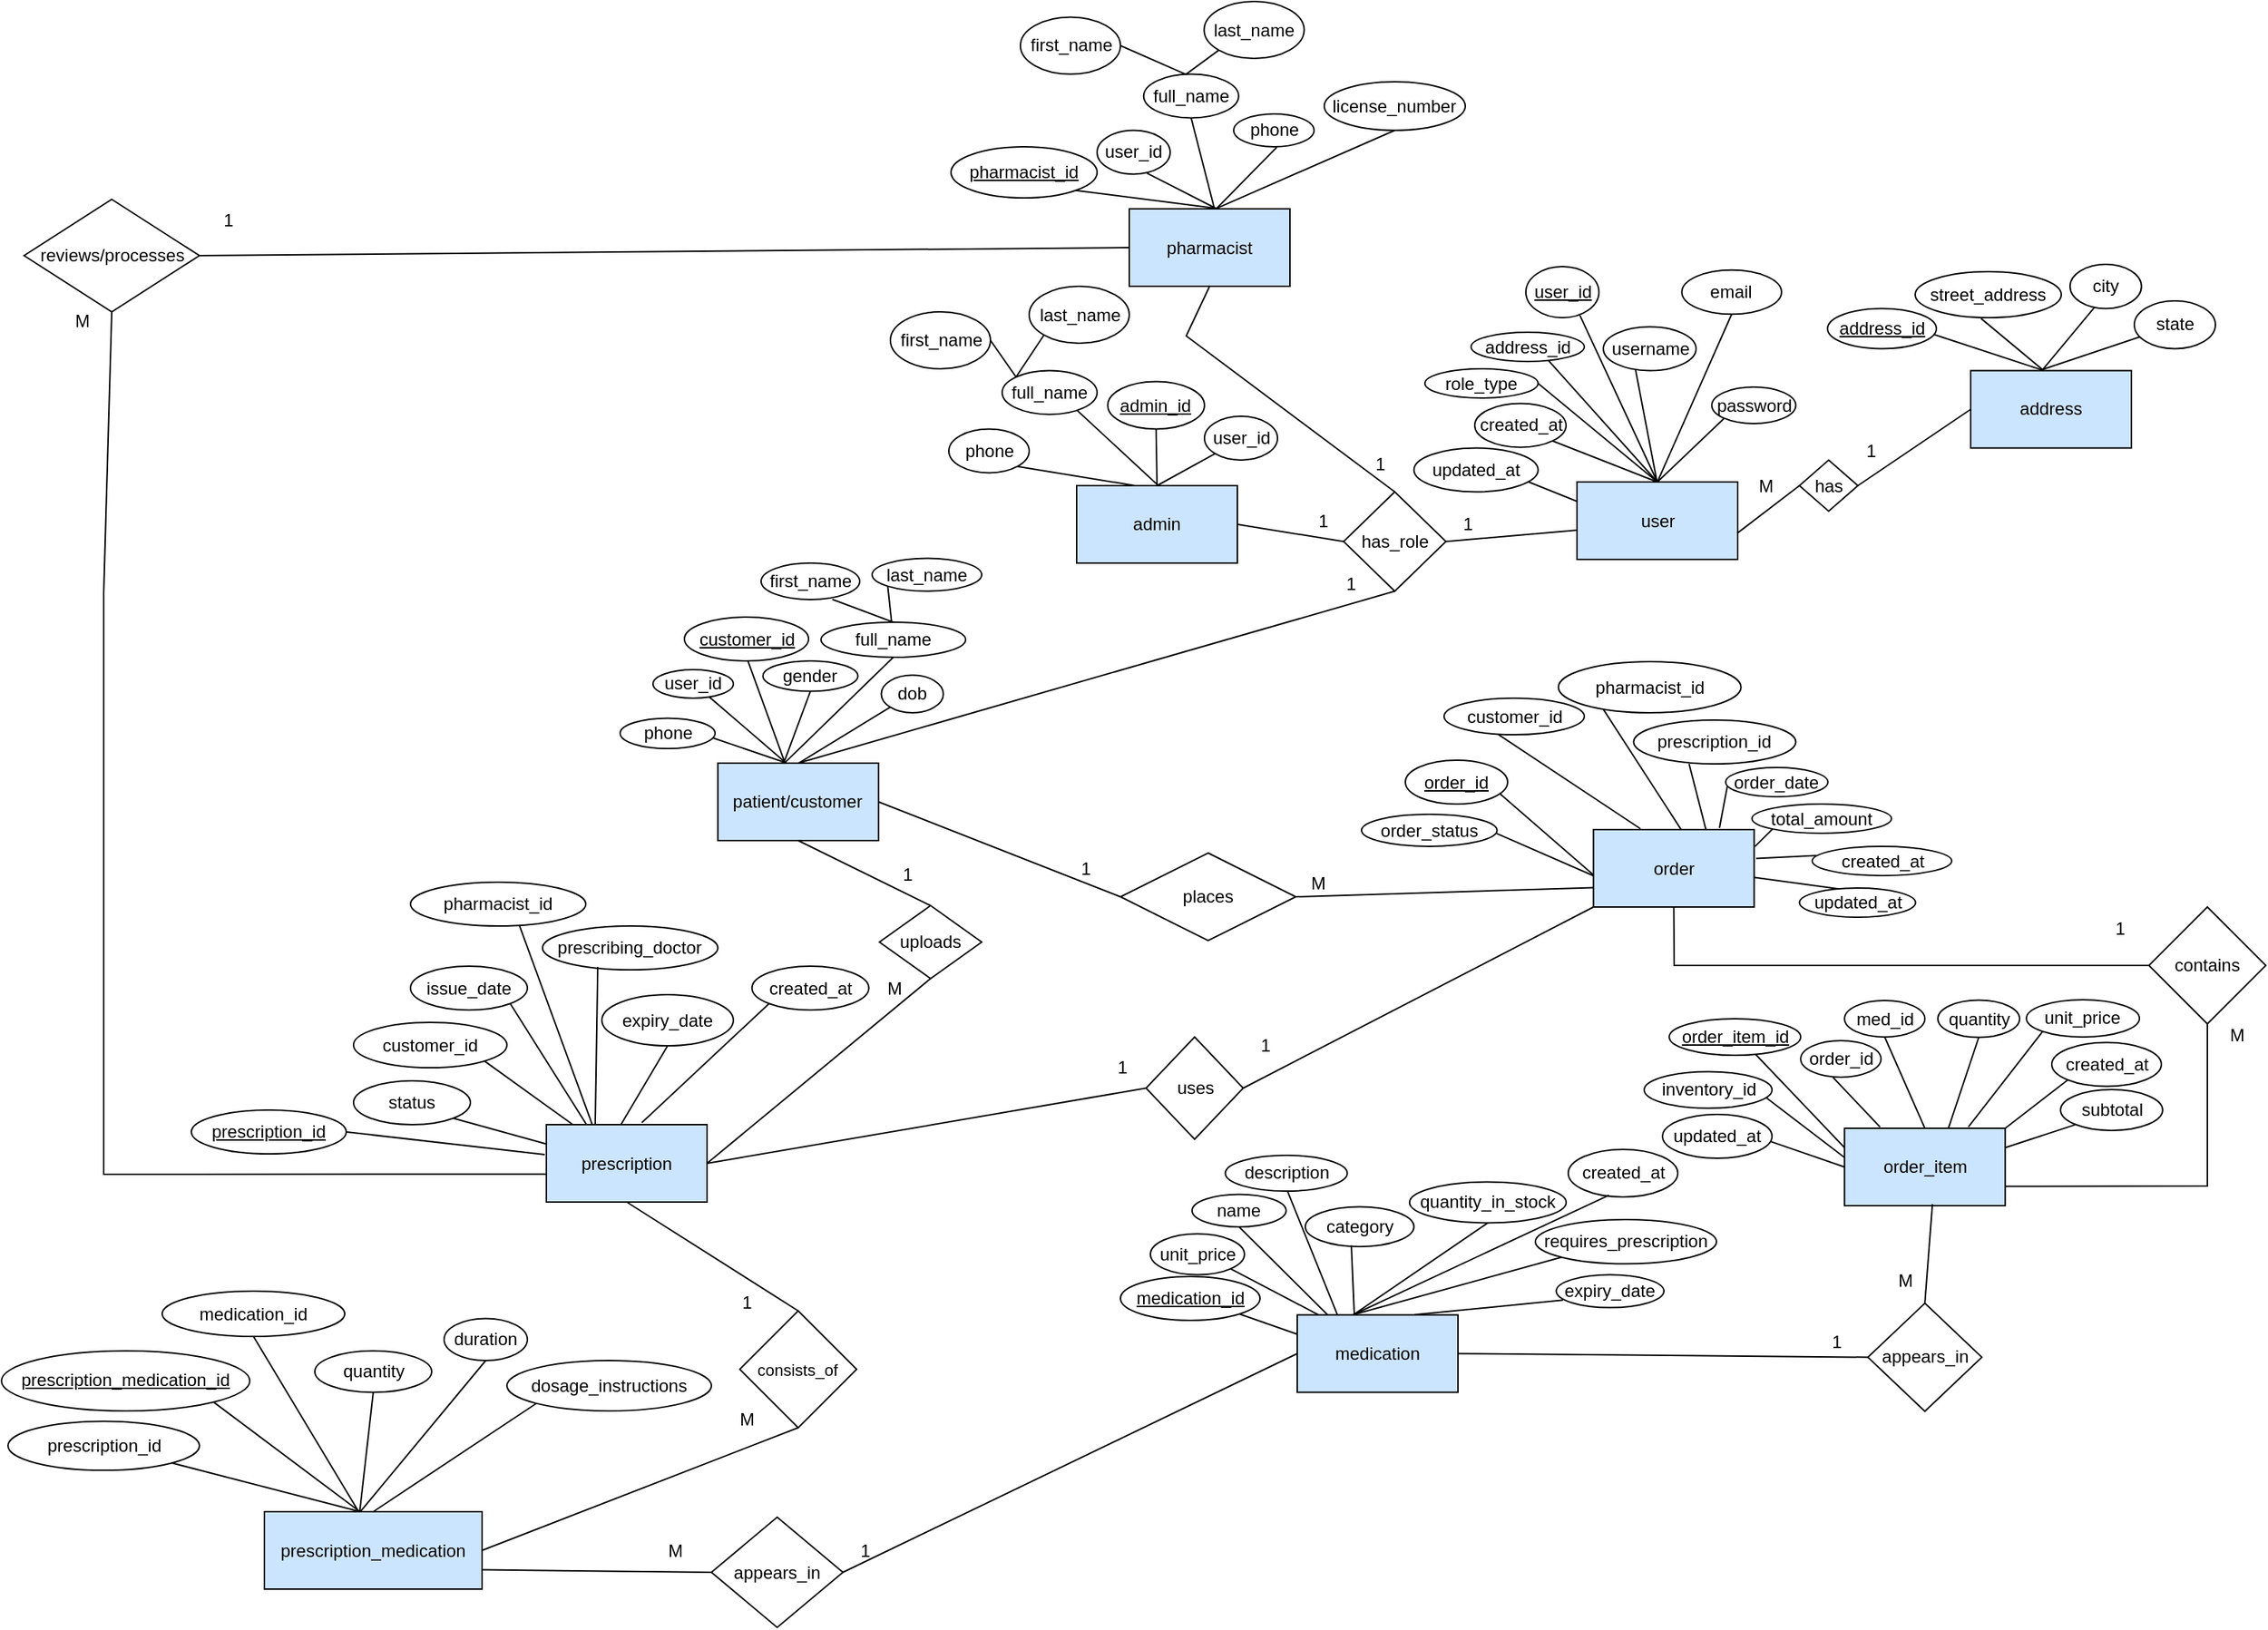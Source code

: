 <mxfile>
    <diagram id="54JTJlZ18BZeYyPXppo0" name="Page-1">
        <mxGraphModel dx="2184" dy="830" grid="1" gridSize="10" guides="1" tooltips="1" connect="1" arrows="1" fold="1" page="1" pageScale="1" pageWidth="827" pageHeight="1169" background="#ffffff" math="0" shadow="0">
            <root>
                <mxCell id="0"/>
                <mxCell id="1" parent="0"/>
                <mxCell id="luQNtdRatxjwP468r3o8-1" value="&lt;font style=&quot;color: rgb(0, 0, 0);&quot;&gt;user&lt;/font&gt;" style="rounded=0;whiteSpace=wrap;html=1;fillColor=#CCE5FF;fontColor=default;strokeColor=default;align=center;verticalAlign=middle;fontFamily=Helvetica;fontSize=12;shadow=0;glass=0;gradientColor=none;fillStyle=solid;" parent="1" vertex="1">
                    <mxGeometry x="318.5" y="344" width="110" height="53" as="geometry"/>
                </mxCell>
                <mxCell id="luQNtdRatxjwP468r3o8-4" value="patient/customer" style="rounded=0;whiteSpace=wrap;html=1;strokeColor=default;align=center;verticalAlign=middle;fontFamily=Helvetica;fontSize=12;fontColor=default;fillColor=#CCE5FF;shadow=0;glass=0;gradientColor=none;fillStyle=solid;" parent="1" vertex="1">
                    <mxGeometry x="-269.62" y="536.5" width="110" height="53" as="geometry"/>
                </mxCell>
                <mxCell id="luQNtdRatxjwP468r3o8-6" value="admin" style="rounded=0;whiteSpace=wrap;html=1;fillColor=#CCE5FF;shadow=0;glass=0;strokeColor=default;align=center;verticalAlign=middle;fontFamily=Helvetica;fontSize=12;fontColor=default;gradientColor=none;fillStyle=solid;" parent="1" vertex="1">
                    <mxGeometry x="-24" y="346.5" width="110" height="53" as="geometry"/>
                </mxCell>
                <mxCell id="luQNtdRatxjwP468r3o8-7" value="pharmacist" style="rounded=0;whiteSpace=wrap;html=1;strokeColor=default;align=center;verticalAlign=middle;fontFamily=Helvetica;fontSize=12;fontColor=default;fillColor=#CCE5FF;glass=0;shadow=0;" parent="1" vertex="1">
                    <mxGeometry x="12" y="157" width="110" height="53" as="geometry"/>
                </mxCell>
                <mxCell id="luQNtdRatxjwP468r3o8-8" value="order" style="rounded=0;whiteSpace=wrap;html=1;strokeColor=default;align=center;verticalAlign=middle;fontFamily=Helvetica;fontSize=12;fontColor=default;fillColor=#CCE5FF;shadow=0;glass=0;gradientColor=none;fillStyle=solid;" parent="1" vertex="1">
                    <mxGeometry x="329.76" y="582" width="110" height="53" as="geometry"/>
                </mxCell>
                <mxCell id="luQNtdRatxjwP468r3o8-10" value="order_item" style="rounded=0;whiteSpace=wrap;html=1;strokeColor=default;align=center;verticalAlign=middle;fontFamily=Helvetica;fontSize=12;fontColor=default;fillColor=#CCE5FF;shadow=0;glass=0;gradientColor=none;fillStyle=solid;" parent="1" vertex="1">
                    <mxGeometry x="501.62" y="786.5" width="110" height="53" as="geometry"/>
                </mxCell>
                <mxCell id="luQNtdRatxjwP468r3o8-11" value="medication" style="rounded=0;whiteSpace=wrap;html=1;strokeColor=default;align=center;verticalAlign=middle;fontFamily=Helvetica;fontSize=12;fontColor=default;fillColor=#CCE5FF;shadow=0;glass=0;gradientColor=none;fillStyle=solid;" parent="1" vertex="1">
                    <mxGeometry x="127.01" y="914.26" width="110" height="53" as="geometry"/>
                </mxCell>
                <mxCell id="luQNtdRatxjwP468r3o8-12" value="address" style="rounded=0;whiteSpace=wrap;html=1;strokeColor=default;align=center;verticalAlign=middle;fontFamily=Helvetica;fontSize=12;fontColor=default;fillColor=#CCE5FF;shadow=0;glass=0;gradientColor=none;fillStyle=solid;" parent="1" vertex="1">
                    <mxGeometry x="588" y="267.75" width="110" height="53" as="geometry"/>
                </mxCell>
                <mxCell id="luQNtdRatxjwP468r3o8-14" value="prescription" style="rounded=0;whiteSpace=wrap;html=1;strokeColor=default;align=center;verticalAlign=middle;fontFamily=Helvetica;fontSize=12;fontColor=default;fillColor=#CCE5FF;shadow=0;glass=0;gradientColor=none;fillStyle=solid;" parent="1" vertex="1">
                    <mxGeometry x="-387" y="784" width="110" height="53" as="geometry"/>
                </mxCell>
                <mxCell id="luQNtdRatxjwP468r3o8-15" value="&lt;u&gt;user_id&lt;/u&gt;" style="ellipse;whiteSpace=wrap;html=1;" parent="1" vertex="1">
                    <mxGeometry x="283.5" y="196.5" width="50" height="35" as="geometry"/>
                </mxCell>
                <mxCell id="luQNtdRatxjwP468r3o8-16" value="address_id" style="ellipse;whiteSpace=wrap;html=1;" parent="1" vertex="1">
                    <mxGeometry x="246" y="241.5" width="77.5" height="20" as="geometry"/>
                </mxCell>
                <mxCell id="luQNtdRatxjwP468r3o8-17" value="full_name" style="ellipse;whiteSpace=wrap;html=1;" parent="1" vertex="1">
                    <mxGeometry x="-199" y="440" width="99" height="24" as="geometry"/>
                </mxCell>
                <mxCell id="luQNtdRatxjwP468r3o8-19" value="first_name" style="ellipse;whiteSpace=wrap;html=1;" parent="1" vertex="1">
                    <mxGeometry x="-240" y="399.5" width="67.5" height="25" as="geometry"/>
                </mxCell>
                <mxCell id="luQNtdRatxjwP468r3o8-20" value="last_name" style="ellipse;whiteSpace=wrap;html=1;" parent="1" vertex="1">
                    <mxGeometry x="-164" y="396.25" width="75" height="22.5" as="geometry"/>
                </mxCell>
                <mxCell id="luQNtdRatxjwP468r3o8-23" value="email" style="ellipse;whiteSpace=wrap;html=1;" parent="1" vertex="1">
                    <mxGeometry x="390.26" y="198.87" width="68.24" height="30.25" as="geometry"/>
                </mxCell>
                <mxCell id="luQNtdRatxjwP468r3o8-24" value="password" style="ellipse;whiteSpace=wrap;html=1;" parent="1" vertex="1">
                    <mxGeometry x="410.76" y="279" width="57.5" height="25" as="geometry"/>
                </mxCell>
                <mxCell id="luQNtdRatxjwP468r3o8-26" value="phone" style="ellipse;whiteSpace=wrap;html=1;" parent="1" vertex="1">
                    <mxGeometry x="-336.5" y="505.75" width="65" height="20.75" as="geometry"/>
                </mxCell>
                <mxCell id="luQNtdRatxjwP468r3o8-30" value="" style="endArrow=none;html=1;rounded=0;exitX=0.5;exitY=0;exitDx=0;exitDy=0;entryX=0.723;entryY=0.994;entryDx=0;entryDy=0;entryPerimeter=0;" parent="1" source="luQNtdRatxjwP468r3o8-17" target="luQNtdRatxjwP468r3o8-19" edge="1">
                    <mxGeometry width="50" height="50" relative="1" as="geometry">
                        <mxPoint x="-270.75" y="434.5" as="sourcePoint"/>
                        <mxPoint x="-220.75" y="384.5" as="targetPoint"/>
                    </mxGeometry>
                </mxCell>
                <mxCell id="luQNtdRatxjwP468r3o8-31" value="" style="endArrow=none;html=1;rounded=0;exitX=0.488;exitY=-0.006;exitDx=0;exitDy=0;exitPerimeter=0;entryX=0;entryY=1;entryDx=0;entryDy=0;" parent="1" source="luQNtdRatxjwP468r3o8-17" target="luQNtdRatxjwP468r3o8-20" edge="1">
                    <mxGeometry width="50" height="50" relative="1" as="geometry">
                        <mxPoint x="-110.75" y="414.5" as="sourcePoint"/>
                        <mxPoint x="-140.75" y="384.5" as="targetPoint"/>
                    </mxGeometry>
                </mxCell>
                <mxCell id="luQNtdRatxjwP468r3o8-32" value="" style="endArrow=none;html=1;rounded=0;entryX=0.74;entryY=0.956;entryDx=0;entryDy=0;entryPerimeter=0;exitX=0.5;exitY=0;exitDx=0;exitDy=0;" parent="1" source="luQNtdRatxjwP468r3o8-1" target="luQNtdRatxjwP468r3o8-15" edge="1">
                    <mxGeometry width="50" height="50" relative="1" as="geometry">
                        <mxPoint x="339.5" y="343" as="sourcePoint"/>
                        <mxPoint x="318.5" y="304" as="targetPoint"/>
                    </mxGeometry>
                </mxCell>
                <mxCell id="luQNtdRatxjwP468r3o8-33" value="" style="endArrow=none;html=1;rounded=0;exitX=0.984;exitY=0.657;exitDx=0;exitDy=0;exitPerimeter=0;entryX=0.42;entryY=-0.007;entryDx=0;entryDy=0;entryPerimeter=0;" parent="1" source="luQNtdRatxjwP468r3o8-26" target="luQNtdRatxjwP468r3o8-4" edge="1">
                    <mxGeometry width="50" height="50" relative="1" as="geometry">
                        <mxPoint x="-206.5" y="286.5" as="sourcePoint"/>
                        <mxPoint x="-234" y="356.5" as="targetPoint"/>
                    </mxGeometry>
                </mxCell>
                <mxCell id="luQNtdRatxjwP468r3o8-35" value="" style="endArrow=none;html=1;rounded=0;entryX=0.5;entryY=1;entryDx=0;entryDy=0;exitX=0.415;exitY=-0.001;exitDx=0;exitDy=0;exitPerimeter=0;" parent="1" source="luQNtdRatxjwP468r3o8-4" target="luQNtdRatxjwP468r3o8-17" edge="1">
                    <mxGeometry width="50" height="50" relative="1" as="geometry">
                        <mxPoint x="-226.5" y="531.5" as="sourcePoint"/>
                        <mxPoint x="-212.747" y="453.34" as="targetPoint"/>
                    </mxGeometry>
                </mxCell>
                <mxCell id="luQNtdRatxjwP468r3o8-36" value="" style="endArrow=none;html=1;rounded=0;exitX=0.5;exitY=0;exitDx=0;exitDy=0;entryX=0.5;entryY=1;entryDx=0;entryDy=0;" parent="1" source="luQNtdRatxjwP468r3o8-1" target="luQNtdRatxjwP468r3o8-23" edge="1">
                    <mxGeometry width="50" height="50" relative="1" as="geometry">
                        <mxPoint x="368.5" y="354" as="sourcePoint"/>
                        <mxPoint x="418.5" y="304" as="targetPoint"/>
                    </mxGeometry>
                </mxCell>
                <mxCell id="luQNtdRatxjwP468r3o8-37" value="" style="endArrow=none;html=1;rounded=0;exitX=0.5;exitY=0;exitDx=0;exitDy=0;entryX=0.684;entryY=0.969;entryDx=0;entryDy=0;entryPerimeter=0;" parent="1" source="luQNtdRatxjwP468r3o8-1" target="luQNtdRatxjwP468r3o8-16" edge="1">
                    <mxGeometry width="50" height="50" relative="1" as="geometry">
                        <mxPoint x="238.5" y="364" as="sourcePoint"/>
                        <mxPoint x="288.5" y="314" as="targetPoint"/>
                        <Array as="points"/>
                    </mxGeometry>
                </mxCell>
                <mxCell id="luQNtdRatxjwP468r3o8-44" value="" style="endArrow=none;html=1;rounded=0;entryX=0.5;entryY=0;entryDx=0;entryDy=0;exitX=0;exitY=1;exitDx=0;exitDy=0;" parent="1" source="luQNtdRatxjwP468r3o8-24" target="luQNtdRatxjwP468r3o8-1" edge="1">
                    <mxGeometry width="50" height="50" relative="1" as="geometry">
                        <mxPoint x="298.5" y="424" as="sourcePoint"/>
                        <mxPoint x="348.5" y="374" as="targetPoint"/>
                    </mxGeometry>
                </mxCell>
                <mxCell id="luQNtdRatxjwP468r3o8-45" value="&lt;u&gt;address_id&lt;/u&gt;" style="ellipse;whiteSpace=wrap;html=1;" parent="1" vertex="1">
                    <mxGeometry x="490" y="225.25" width="74.5" height="27.5" as="geometry"/>
                </mxCell>
                <mxCell id="luQNtdRatxjwP468r3o8-48" value="&lt;span style=&quot;background-color: transparent; color: light-dark(rgb(0, 0, 0), rgb(255, 255, 255));&quot;&gt;city&lt;/span&gt;" style="ellipse;whiteSpace=wrap;html=1;" parent="1" vertex="1">
                    <mxGeometry x="656" y="195" width="48.88" height="30.25" as="geometry"/>
                </mxCell>
                <mxCell id="luQNtdRatxjwP468r3o8-49" value="state" style="ellipse;whiteSpace=wrap;html=1;" parent="1" vertex="1">
                    <mxGeometry x="700" y="220" width="55.5" height="32.75" as="geometry"/>
                </mxCell>
                <mxCell id="luQNtdRatxjwP468r3o8-50" value="" style="endArrow=none;html=1;rounded=0;exitX=0.455;exitY=-0.001;exitDx=0;exitDy=0;exitPerimeter=0;entryX=0.977;entryY=0.645;entryDx=0;entryDy=0;entryPerimeter=0;" parent="1" source="luQNtdRatxjwP468r3o8-12" target="luQNtdRatxjwP468r3o8-45" edge="1">
                    <mxGeometry width="50" height="50" relative="1" as="geometry">
                        <mxPoint x="508" y="302.75" as="sourcePoint"/>
                        <mxPoint x="552" y="247.75" as="targetPoint"/>
                    </mxGeometry>
                </mxCell>
                <mxCell id="luQNtdRatxjwP468r3o8-51" value="" style="endArrow=none;html=1;rounded=0;exitX=0.454;exitY=-0.001;exitDx=0;exitDy=0;entryX=0.451;entryY=1.018;entryDx=0;entryDy=0;entryPerimeter=0;exitPerimeter=0;" parent="1" source="luQNtdRatxjwP468r3o8-12" target="luQNtdRatxjwP468r3o8-46" edge="1">
                    <mxGeometry width="50" height="50" relative="1" as="geometry">
                        <mxPoint x="618" y="242.75" as="sourcePoint"/>
                        <mxPoint x="578" y="242.75" as="targetPoint"/>
                    </mxGeometry>
                </mxCell>
                <mxCell id="luQNtdRatxjwP468r3o8-52" value="" style="endArrow=none;html=1;rounded=0;exitX=0.45;exitY=-0.017;exitDx=0;exitDy=0;entryX=0.069;entryY=0.753;entryDx=0;entryDy=0;exitPerimeter=0;entryPerimeter=0;" parent="1" source="luQNtdRatxjwP468r3o8-12" target="luQNtdRatxjwP468r3o8-49" edge="1">
                    <mxGeometry width="50" height="50" relative="1" as="geometry">
                        <mxPoint x="618.0" y="234.77" as="sourcePoint"/>
                        <mxPoint x="689.64" y="242.75" as="targetPoint"/>
                    </mxGeometry>
                </mxCell>
                <mxCell id="luQNtdRatxjwP468r3o8-53" value="" style="endArrow=none;html=1;rounded=0;exitX=0.448;exitY=-0.012;exitDx=0;exitDy=0;exitPerimeter=0;entryX=0.342;entryY=0.974;entryDx=0;entryDy=0;entryPerimeter=0;" parent="1" source="luQNtdRatxjwP468r3o8-12" target="luQNtdRatxjwP468r3o8-48" edge="1">
                    <mxGeometry width="50" height="50" relative="1" as="geometry">
                        <mxPoint x="624" y="267.75" as="sourcePoint"/>
                        <mxPoint x="628" y="232.75" as="targetPoint"/>
                    </mxGeometry>
                </mxCell>
                <mxCell id="luQNtdRatxjwP468r3o8-46" value="street_address" style="ellipse;whiteSpace=wrap;html=1;" parent="1" vertex="1">
                    <mxGeometry x="550" y="200" width="100" height="31.5" as="geometry"/>
                </mxCell>
                <mxCell id="luQNtdRatxjwP468r3o8-55" value="user_id" style="ellipse;whiteSpace=wrap;html=1;" parent="1" vertex="1">
                    <mxGeometry x="63.5" y="299" width="50" height="30" as="geometry"/>
                </mxCell>
                <mxCell id="luQNtdRatxjwP468r3o8-57" value="full_name" style="ellipse;whiteSpace=wrap;html=1;" parent="1" vertex="1">
                    <mxGeometry x="-75" y="267.75" width="65" height="30" as="geometry"/>
                </mxCell>
                <mxCell id="luQNtdRatxjwP468r3o8-58" value="phone" style="ellipse;whiteSpace=wrap;html=1;" parent="1" vertex="1">
                    <mxGeometry x="-111.5" y="307.75" width="55" height="30" as="geometry"/>
                </mxCell>
                <mxCell id="luQNtdRatxjwP468r3o8-59" value="" style="endArrow=none;html=1;rounded=0;exitX=0.5;exitY=0;exitDx=0;exitDy=0;entryX=0;entryY=1;entryDx=0;entryDy=0;" parent="1" source="luQNtdRatxjwP468r3o8-6" target="luQNtdRatxjwP468r3o8-55" edge="1">
                    <mxGeometry width="50" height="50" relative="1" as="geometry">
                        <mxPoint x="-124" y="386.5" as="sourcePoint"/>
                        <mxPoint x="-74" y="336.5" as="targetPoint"/>
                    </mxGeometry>
                </mxCell>
                <mxCell id="luQNtdRatxjwP468r3o8-60" value="" style="endArrow=none;html=1;rounded=0;exitX=0.505;exitY=-0.008;exitDx=0;exitDy=0;exitPerimeter=0;entryX=0.79;entryY=0.909;entryDx=0;entryDy=0;entryPerimeter=0;" parent="1" source="luQNtdRatxjwP468r3o8-6" target="luQNtdRatxjwP468r3o8-57" edge="1">
                    <mxGeometry width="50" height="50" relative="1" as="geometry">
                        <mxPoint x="-34" y="406.5" as="sourcePoint"/>
                        <mxPoint x="-104" y="376.5" as="targetPoint"/>
                    </mxGeometry>
                </mxCell>
                <mxCell id="luQNtdRatxjwP468r3o8-61" value="" style="endArrow=none;html=1;rounded=0;entryX=1;entryY=1;entryDx=0;entryDy=0;" parent="1" target="luQNtdRatxjwP468r3o8-58" edge="1">
                    <mxGeometry width="50" height="50" relative="1" as="geometry">
                        <mxPoint x="16" y="346.5" as="sourcePoint"/>
                        <mxPoint x="-54" y="408.5" as="targetPoint"/>
                    </mxGeometry>
                </mxCell>
                <mxCell id="luQNtdRatxjwP468r3o8-63" value="user_id" style="ellipse;whiteSpace=wrap;html=1;" parent="1" vertex="1">
                    <mxGeometry x="-10" y="103.25" width="50" height="30" as="geometry"/>
                </mxCell>
                <mxCell id="luQNtdRatxjwP468r3o8-64" value="" style="endArrow=none;html=1;rounded=0;exitX=0.543;exitY=-0.006;exitDx=0;exitDy=0;entryX=0.5;entryY=1;entryDx=0;entryDy=0;exitPerimeter=0;" parent="1" source="luQNtdRatxjwP468r3o8-7" target="luQNtdRatxjwP468r3o8-65" edge="1">
                    <mxGeometry width="50" height="50" relative="1" as="geometry">
                        <mxPoint x="35" y="167" as="sourcePoint"/>
                        <mxPoint x="-35" y="137" as="targetPoint"/>
                    </mxGeometry>
                </mxCell>
                <mxCell id="luQNtdRatxjwP468r3o8-65" value="license_number" style="ellipse;whiteSpace=wrap;html=1;" parent="1" vertex="1">
                    <mxGeometry x="145.48" y="70" width="96.55" height="33.25" as="geometry"/>
                </mxCell>
                <mxCell id="luQNtdRatxjwP468r3o8-67" value="phone" style="ellipse;whiteSpace=wrap;html=1;" parent="1" vertex="1">
                    <mxGeometry x="83.5" y="92" width="55" height="22.5" as="geometry"/>
                </mxCell>
                <mxCell id="luQNtdRatxjwP468r3o8-68" value="" style="endArrow=none;html=1;rounded=0;exitX=0.545;exitY=0;exitDx=0;exitDy=0;exitPerimeter=0;entryX=0.683;entryY=0.976;entryDx=0;entryDy=0;entryPerimeter=0;" parent="1" source="luQNtdRatxjwP468r3o8-7" target="luQNtdRatxjwP468r3o8-63" edge="1">
                    <mxGeometry width="50" height="50" relative="1" as="geometry">
                        <mxPoint x="-35" y="167" as="sourcePoint"/>
                        <mxPoint x="15" y="117" as="targetPoint"/>
                    </mxGeometry>
                </mxCell>
                <mxCell id="luQNtdRatxjwP468r3o8-70" value="" style="endArrow=none;html=1;rounded=0;entryX=0.535;entryY=1.016;entryDx=0;entryDy=0;entryPerimeter=0;exitX=0.54;exitY=0.003;exitDx=0;exitDy=0;exitPerimeter=0;" parent="1" source="luQNtdRatxjwP468r3o8-7" target="luQNtdRatxjwP468r3o8-67" edge="1">
                    <mxGeometry width="50" height="50" relative="1" as="geometry">
                        <mxPoint x="57.5" y="159.5" as="sourcePoint"/>
                        <mxPoint x="42.28" y="89.5" as="targetPoint"/>
                    </mxGeometry>
                </mxCell>
                <mxCell id="luQNtdRatxjwP468r3o8-79" value="user_id" style="ellipse;whiteSpace=wrap;html=1;" parent="1" vertex="1">
                    <mxGeometry x="-314" y="472.5" width="55" height="19.5" as="geometry"/>
                </mxCell>
                <mxCell id="luQNtdRatxjwP468r3o8-84" value="" style="endArrow=none;html=1;rounded=0;exitX=0.424;exitY=-0.003;exitDx=0;exitDy=0;exitPerimeter=0;entryX=0.698;entryY=0.952;entryDx=0;entryDy=0;entryPerimeter=0;" parent="1" source="luQNtdRatxjwP468r3o8-4" target="luQNtdRatxjwP468r3o8-79" edge="1">
                    <mxGeometry width="50" height="50" relative="1" as="geometry">
                        <mxPoint x="-339" y="571" as="sourcePoint"/>
                        <mxPoint x="-296" y="516" as="targetPoint"/>
                    </mxGeometry>
                </mxCell>
                <mxCell id="luQNtdRatxjwP468r3o8-91" value="expiry_date" style="ellipse;whiteSpace=wrap;html=1;" parent="1" vertex="1">
                    <mxGeometry x="-349" y="695" width="90" height="35" as="geometry"/>
                </mxCell>
                <mxCell id="luQNtdRatxjwP468r3o8-92" value="&lt;u&gt;prescription_id&lt;/u&gt;" style="ellipse;whiteSpace=wrap;html=1;" parent="1" vertex="1">
                    <mxGeometry x="-630" y="774" width="106" height="30" as="geometry"/>
                </mxCell>
                <mxCell id="luQNtdRatxjwP468r3o8-94" value="customer_id" style="ellipse;whiteSpace=wrap;html=1;" parent="1" vertex="1">
                    <mxGeometry x="-519" y="714" width="105" height="31" as="geometry"/>
                </mxCell>
                <mxCell id="luQNtdRatxjwP468r3o8-95" value="" style="endArrow=none;html=1;rounded=0;exitX=1;exitY=0.5;exitDx=0;exitDy=0;entryX=-0.01;entryY=0.387;entryDx=0;entryDy=0;entryPerimeter=0;" parent="1" source="luQNtdRatxjwP468r3o8-92" target="luQNtdRatxjwP468r3o8-14" edge="1">
                    <mxGeometry width="50" height="50" relative="1" as="geometry">
                        <mxPoint x="-417" y="784" as="sourcePoint"/>
                        <mxPoint x="-467" y="832" as="targetPoint"/>
                    </mxGeometry>
                </mxCell>
                <mxCell id="luQNtdRatxjwP468r3o8-96" value="" style="endArrow=none;html=1;rounded=0;exitX=1;exitY=1;exitDx=0;exitDy=0;" parent="1" source="luQNtdRatxjwP468r3o8-94" target="luQNtdRatxjwP468r3o8-14" edge="1">
                    <mxGeometry width="50" height="50" relative="1" as="geometry">
                        <mxPoint x="-411" y="749" as="sourcePoint"/>
                        <mxPoint x="-377" y="754" as="targetPoint"/>
                    </mxGeometry>
                </mxCell>
                <mxCell id="luQNtdRatxjwP468r3o8-97" value="" style="endArrow=none;html=1;rounded=0;exitX=1;exitY=1;exitDx=0;exitDy=0;entryX=0.25;entryY=0;entryDx=0;entryDy=0;" parent="1" source="kxQEDlrHDEhXuMKwreyZ-32" target="luQNtdRatxjwP468r3o8-14" edge="1">
                    <mxGeometry width="50" height="50" relative="1" as="geometry">
                        <mxPoint x="-337" y="739" as="sourcePoint"/>
                        <mxPoint x="-298" y="773" as="targetPoint"/>
                    </mxGeometry>
                </mxCell>
                <mxCell id="luQNtdRatxjwP468r3o8-98" value="" style="endArrow=none;html=1;rounded=0;exitX=0.5;exitY=1;exitDx=0;exitDy=0;entryX=0.464;entryY=0;entryDx=0;entryDy=0;entryPerimeter=0;" parent="1" source="luQNtdRatxjwP468r3o8-91" target="luQNtdRatxjwP468r3o8-14" edge="1">
                    <mxGeometry width="50" height="50" relative="1" as="geometry">
                        <mxPoint x="-307" y="729" as="sourcePoint"/>
                        <mxPoint x="-305" y="784" as="targetPoint"/>
                    </mxGeometry>
                </mxCell>
                <mxCell id="luQNtdRatxjwP468r3o8-99" value="created_at" style="ellipse;whiteSpace=wrap;html=1;" parent="1" vertex="1">
                    <mxGeometry x="-246.25" y="675.5" width="80" height="30" as="geometry"/>
                </mxCell>
                <mxCell id="luQNtdRatxjwP468r3o8-100" value="" style="endArrow=none;html=1;rounded=0;exitX=0;exitY=1;exitDx=0;exitDy=0;entryX=0.594;entryY=-0.025;entryDx=0;entryDy=0;entryPerimeter=0;" parent="1" source="luQNtdRatxjwP468r3o8-99" target="luQNtdRatxjwP468r3o8-14" edge="1">
                    <mxGeometry width="50" height="50" relative="1" as="geometry">
                        <mxPoint x="-277" y="774" as="sourcePoint"/>
                        <mxPoint x="-299" y="809" as="targetPoint"/>
                    </mxGeometry>
                </mxCell>
                <mxCell id="luQNtdRatxjwP468r3o8-101" value="status" style="ellipse;whiteSpace=wrap;html=1;" parent="1" vertex="1">
                    <mxGeometry x="-519" y="754" width="80" height="30" as="geometry"/>
                </mxCell>
                <mxCell id="luQNtdRatxjwP468r3o8-102" value="" style="endArrow=none;html=1;rounded=0;exitX=1;exitY=1;exitDx=0;exitDy=0;entryX=0;entryY=0.25;entryDx=0;entryDy=0;" parent="1" source="luQNtdRatxjwP468r3o8-101" target="luQNtdRatxjwP468r3o8-14" edge="1">
                    <mxGeometry width="50" height="50" relative="1" as="geometry">
                        <mxPoint x="-537" y="765" as="sourcePoint"/>
                        <mxPoint x="-567" y="779" as="targetPoint"/>
                    </mxGeometry>
                </mxCell>
                <mxCell id="luQNtdRatxjwP468r3o8-103" value="prescription_medication" style="rounded=0;whiteSpace=wrap;html=1;strokeColor=default;align=center;verticalAlign=middle;fontFamily=Helvetica;fontSize=12;fontColor=default;fillColor=#CCE5FF;shadow=0;glass=0;gradientColor=none;fillStyle=solid;" parent="1" vertex="1">
                    <mxGeometry x="-580" y="1049" width="149" height="53" as="geometry"/>
                </mxCell>
                <mxCell id="luQNtdRatxjwP468r3o8-105" value="&lt;u&gt;prescription_medication_id&lt;/u&gt;" style="ellipse;whiteSpace=wrap;html=1;" parent="1" vertex="1">
                    <mxGeometry x="-760" y="938.88" width="170" height="41.12" as="geometry"/>
                </mxCell>
                <mxCell id="luQNtdRatxjwP468r3o8-107" value="medication_id" style="ellipse;whiteSpace=wrap;html=1;" parent="1" vertex="1">
                    <mxGeometry x="-650" y="898" width="125" height="31" as="geometry"/>
                </mxCell>
                <mxCell id="luQNtdRatxjwP468r3o8-108" value="" style="endArrow=none;html=1;rounded=0;exitX=1;exitY=1;exitDx=0;exitDy=0;entryX=0.44;entryY=0.003;entryDx=0;entryDy=0;entryPerimeter=0;" parent="1" source="luQNtdRatxjwP468r3o8-105" target="luQNtdRatxjwP468r3o8-103" edge="1">
                    <mxGeometry width="50" height="50" relative="1" as="geometry">
                        <mxPoint x="-571" y="1049" as="sourcePoint"/>
                        <mxPoint x="-621" y="1097" as="targetPoint"/>
                    </mxGeometry>
                </mxCell>
                <mxCell id="luQNtdRatxjwP468r3o8-109" value="" style="endArrow=none;html=1;rounded=0;exitX=0.5;exitY=1;exitDx=0;exitDy=0;entryX=0.431;entryY=-0.009;entryDx=0;entryDy=0;entryPerimeter=0;" parent="1" source="luQNtdRatxjwP468r3o8-107" target="luQNtdRatxjwP468r3o8-103" edge="1">
                    <mxGeometry width="50" height="50" relative="1" as="geometry">
                        <mxPoint x="-565" y="1014" as="sourcePoint"/>
                        <mxPoint x="-531" y="1019" as="targetPoint"/>
                    </mxGeometry>
                </mxCell>
                <mxCell id="luQNtdRatxjwP468r3o8-117" value="prescription_id" style="ellipse;whiteSpace=wrap;html=1;" parent="1" vertex="1">
                    <mxGeometry x="-755.5" y="987.13" width="131" height="33.5" as="geometry"/>
                </mxCell>
                <mxCell id="luQNtdRatxjwP468r3o8-118" value="" style="endArrow=none;html=1;rounded=0;exitX=1;exitY=1;exitDx=0;exitDy=0;entryX=0.437;entryY=-0.002;entryDx=0;entryDy=0;entryPerimeter=0;" parent="1" source="luQNtdRatxjwP468r3o8-117" target="luQNtdRatxjwP468r3o8-103" edge="1">
                    <mxGeometry width="50" height="50" relative="1" as="geometry">
                        <mxPoint x="-561" y="1059" as="sourcePoint"/>
                        <mxPoint x="-532" y="1076" as="targetPoint"/>
                    </mxGeometry>
                </mxCell>
                <mxCell id="luQNtdRatxjwP468r3o8-120" value="&lt;u&gt;medication_id&lt;/u&gt;" style="ellipse;whiteSpace=wrap;html=1;" parent="1" vertex="1">
                    <mxGeometry x="6" y="888.01" width="95.51" height="30" as="geometry"/>
                </mxCell>
                <mxCell id="luQNtdRatxjwP468r3o8-121" value="name" style="ellipse;whiteSpace=wrap;html=1;" parent="1" vertex="1">
                    <mxGeometry x="55" y="831.77" width="64.37" height="22.25" as="geometry"/>
                </mxCell>
                <mxCell id="luQNtdRatxjwP468r3o8-122" value="created_at" style="ellipse;whiteSpace=wrap;html=1;" parent="1" vertex="1">
                    <mxGeometry x="312.5" y="801.01" width="75" height="32.5" as="geometry"/>
                </mxCell>
                <mxCell id="luQNtdRatxjwP468r3o8-123" value="expiry_date" style="ellipse;whiteSpace=wrap;html=1;" parent="1" vertex="1">
                    <mxGeometry x="304.26" y="886.76" width="73.75" height="22.5" as="geometry"/>
                </mxCell>
                <mxCell id="luQNtdRatxjwP468r3o8-124" value="" style="endArrow=none;html=1;rounded=0;exitX=0;exitY=0.25;exitDx=0;exitDy=0;entryX=1;entryY=1;entryDx=0;entryDy=0;" parent="1" source="luQNtdRatxjwP468r3o8-11" target="luQNtdRatxjwP468r3o8-120" edge="1">
                    <mxGeometry width="50" height="50" relative="1" as="geometry">
                        <mxPoint x="49.51" y="954.26" as="sourcePoint"/>
                        <mxPoint x="99.51" y="904.26" as="targetPoint"/>
                    </mxGeometry>
                </mxCell>
                <mxCell id="luQNtdRatxjwP468r3o8-125" value="" style="endArrow=none;html=1;rounded=0;exitX=0.189;exitY=0;exitDx=0;exitDy=0;entryX=0.5;entryY=1;entryDx=0;entryDy=0;exitPerimeter=0;" parent="1" source="luQNtdRatxjwP468r3o8-11" target="luQNtdRatxjwP468r3o8-121" edge="1">
                    <mxGeometry width="50" height="50" relative="1" as="geometry">
                        <mxPoint x="157.51" y="893.26" as="sourcePoint"/>
                        <mxPoint x="131.51" y="874.26" as="targetPoint"/>
                    </mxGeometry>
                </mxCell>
                <mxCell id="luQNtdRatxjwP468r3o8-126" value="" style="endArrow=none;html=1;rounded=0;exitX=0.346;exitY=0;exitDx=0;exitDy=0;entryX=0.372;entryY=0.963;entryDx=0;entryDy=0;exitPerimeter=0;entryPerimeter=0;" parent="1" source="luQNtdRatxjwP468r3o8-11" target="luQNtdRatxjwP468r3o8-122" edge="1">
                    <mxGeometry width="50" height="50" relative="1" as="geometry">
                        <mxPoint x="207.01" y="914.26" as="sourcePoint"/>
                        <mxPoint x="196.51" y="874.26" as="targetPoint"/>
                    </mxGeometry>
                </mxCell>
                <mxCell id="luQNtdRatxjwP468r3o8-127" value="" style="endArrow=none;html=1;rounded=0;exitX=0.729;exitY=-0.002;exitDx=0;exitDy=0;entryX=0.063;entryY=0.773;entryDx=0;entryDy=0;exitPerimeter=0;entryPerimeter=0;" parent="1" source="luQNtdRatxjwP468r3o8-11" target="luQNtdRatxjwP468r3o8-123" edge="1">
                    <mxGeometry width="50" height="50" relative="1" as="geometry">
                        <mxPoint x="182.01" y="944.26" as="sourcePoint"/>
                        <mxPoint x="223.51" y="904.26" as="targetPoint"/>
                    </mxGeometry>
                </mxCell>
                <mxCell id="gZQUNsks4zCgevMbOkbr-4" value="&lt;u&gt;order_id&lt;/u&gt;" style="ellipse;whiteSpace=wrap;html=1;" parent="1" vertex="1">
                    <mxGeometry x="201" y="534.5" width="70" height="30" as="geometry"/>
                </mxCell>
                <mxCell id="gZQUNsks4zCgevMbOkbr-5" value="customer_id" style="ellipse;whiteSpace=wrap;html=1;" parent="1" vertex="1">
                    <mxGeometry x="227.5" y="492" width="96" height="25" as="geometry"/>
                </mxCell>
                <mxCell id="gZQUNsks4zCgevMbOkbr-6" value="pharmacist_id" style="ellipse;whiteSpace=wrap;html=1;" parent="1" vertex="1">
                    <mxGeometry x="305.76" y="467" width="125" height="35" as="geometry"/>
                </mxCell>
                <mxCell id="gZQUNsks4zCgevMbOkbr-7" value="" style="endArrow=none;html=1;rounded=0;exitX=0.928;exitY=0.772;exitDx=0;exitDy=0;exitPerimeter=0;entryX=-0.003;entryY=0.581;entryDx=0;entryDy=0;entryPerimeter=0;" parent="1" source="gZQUNsks4zCgevMbOkbr-4" target="luQNtdRatxjwP468r3o8-8" edge="1">
                    <mxGeometry width="50" height="50" relative="1" as="geometry">
                        <mxPoint x="279.76" y="652" as="sourcePoint"/>
                        <mxPoint x="329.76" y="602" as="targetPoint"/>
                    </mxGeometry>
                </mxCell>
                <mxCell id="gZQUNsks4zCgevMbOkbr-8" value="" style="endArrow=none;html=1;rounded=0;exitX=0.386;exitY=0.993;exitDx=0;exitDy=0;exitPerimeter=0;entryX=0.292;entryY=-0.012;entryDx=0;entryDy=0;entryPerimeter=0;" parent="1" source="gZQUNsks4zCgevMbOkbr-5" target="luQNtdRatxjwP468r3o8-8" edge="1">
                    <mxGeometry width="50" height="50" relative="1" as="geometry">
                        <mxPoint x="356.76" y="542" as="sourcePoint"/>
                        <mxPoint x="380.76" y="569" as="targetPoint"/>
                    </mxGeometry>
                </mxCell>
                <mxCell id="gZQUNsks4zCgevMbOkbr-9" value="" style="endArrow=none;html=1;rounded=0;entryX=0.546;entryY=0.001;entryDx=0;entryDy=0;entryPerimeter=0;exitX=0.247;exitY=0.938;exitDx=0;exitDy=0;exitPerimeter=0;" parent="1" source="gZQUNsks4zCgevMbOkbr-6" target="luQNtdRatxjwP468r3o8-8" edge="1">
                    <mxGeometry width="50" height="50" relative="1" as="geometry">
                        <mxPoint x="341.38" y="1074.5" as="sourcePoint"/>
                        <mxPoint x="343.38" y="1114.5" as="targetPoint"/>
                    </mxGeometry>
                </mxCell>
                <mxCell id="gZQUNsks4zCgevMbOkbr-11" value="&lt;u&gt;order_item_id&lt;/u&gt;" style="ellipse;whiteSpace=wrap;html=1;" parent="1" vertex="1">
                    <mxGeometry x="381.62" y="711.5" width="90" height="25" as="geometry"/>
                </mxCell>
                <mxCell id="gZQUNsks4zCgevMbOkbr-13" value="order_id" style="ellipse;whiteSpace=wrap;html=1;" parent="1" vertex="1">
                    <mxGeometry x="471.62" y="726.5" width="55" height="25" as="geometry"/>
                </mxCell>
                <mxCell id="gZQUNsks4zCgevMbOkbr-14" value="med_id" style="ellipse;whiteSpace=wrap;html=1;" parent="1" vertex="1">
                    <mxGeometry x="501.62" y="699" width="55" height="25" as="geometry"/>
                </mxCell>
                <mxCell id="gZQUNsks4zCgevMbOkbr-15" value="" style="endArrow=none;html=1;rounded=0;exitX=0;exitY=0.25;exitDx=0;exitDy=0;entryX=0.657;entryY=0.974;entryDx=0;entryDy=0;entryPerimeter=0;" parent="1" source="luQNtdRatxjwP468r3o8-10" target="gZQUNsks4zCgevMbOkbr-11" edge="1">
                    <mxGeometry width="50" height="50" relative="1" as="geometry">
                        <mxPoint x="391.62" y="786.5" as="sourcePoint"/>
                        <mxPoint x="441.62" y="736.5" as="targetPoint"/>
                    </mxGeometry>
                </mxCell>
                <mxCell id="gZQUNsks4zCgevMbOkbr-16" value="" style="endArrow=none;html=1;rounded=0;exitX=0.221;exitY=-0.017;exitDx=0;exitDy=0;entryX=0.402;entryY=1.005;entryDx=0;entryDy=0;entryPerimeter=0;exitPerimeter=0;" parent="1" source="luQNtdRatxjwP468r3o8-10" target="gZQUNsks4zCgevMbOkbr-13" edge="1">
                    <mxGeometry width="50" height="50" relative="1" as="geometry">
                        <mxPoint x="585.12" y="782.5" as="sourcePoint"/>
                        <mxPoint x="524.12" y="721.5" as="targetPoint"/>
                    </mxGeometry>
                </mxCell>
                <mxCell id="gZQUNsks4zCgevMbOkbr-18" value="" style="endArrow=none;html=1;rounded=0;exitX=0.647;exitY=-0.003;exitDx=0;exitDy=0;exitPerimeter=0;entryX=0.5;entryY=1;entryDx=0;entryDy=0;" parent="1" source="luQNtdRatxjwP468r3o8-10" target="kxQEDlrHDEhXuMKwreyZ-33" edge="1">
                    <mxGeometry width="50" height="50" relative="1" as="geometry">
                        <mxPoint x="557.62" y="795.5" as="sourcePoint"/>
                        <mxPoint x="581.5" y="737.5" as="targetPoint"/>
                    </mxGeometry>
                </mxCell>
                <mxCell id="gZQUNsks4zCgevMbOkbr-19" value="created_at" style="ellipse;whiteSpace=wrap;html=1;" parent="1" vertex="1">
                    <mxGeometry x="643.5" y="727.75" width="75" height="30" as="geometry"/>
                </mxCell>
                <mxCell id="gZQUNsks4zCgevMbOkbr-21" value="prescription_id" style="ellipse;whiteSpace=wrap;html=1;" parent="1" vertex="1">
                    <mxGeometry x="357.26" y="507" width="111" height="30" as="geometry"/>
                </mxCell>
                <mxCell id="gZQUNsks4zCgevMbOkbr-22" value="order_date" style="ellipse;whiteSpace=wrap;html=1;" parent="1" vertex="1">
                    <mxGeometry x="420.26" y="539.5" width="70" height="20" as="geometry"/>
                </mxCell>
                <mxCell id="gZQUNsks4zCgevMbOkbr-23" value="" style="endArrow=none;html=1;rounded=0;entryX=0.7;entryY=0;entryDx=0;entryDy=0;entryPerimeter=0;exitX=0.342;exitY=1.001;exitDx=0;exitDy=0;exitPerimeter=0;" parent="1" source="gZQUNsks4zCgevMbOkbr-21" target="luQNtdRatxjwP468r3o8-8" edge="1">
                    <mxGeometry width="50" height="50" relative="1" as="geometry">
                        <mxPoint x="395.76" y="534.5" as="sourcePoint"/>
                        <mxPoint x="432.76" y="616.5" as="targetPoint"/>
                    </mxGeometry>
                </mxCell>
                <mxCell id="gZQUNsks4zCgevMbOkbr-24" value="" style="endArrow=none;html=1;rounded=0;entryX=0.784;entryY=-0.021;entryDx=0;entryDy=0;entryPerimeter=0;exitX=0.017;exitY=0.629;exitDx=0;exitDy=0;exitPerimeter=0;" parent="1" source="gZQUNsks4zCgevMbOkbr-22" target="luQNtdRatxjwP468r3o8-8" edge="1">
                    <mxGeometry width="50" height="50" relative="1" as="geometry">
                        <mxPoint x="447.26" y="552" as="sourcePoint"/>
                        <mxPoint x="438.26" y="597" as="targetPoint"/>
                    </mxGeometry>
                </mxCell>
                <mxCell id="gZQUNsks4zCgevMbOkbr-25" value="total_amount" style="ellipse;whiteSpace=wrap;html=1;" parent="1" vertex="1">
                    <mxGeometry x="438.26" y="564.5" width="95.5" height="20" as="geometry"/>
                </mxCell>
                <mxCell id="gZQUNsks4zCgevMbOkbr-26" value="" style="endArrow=none;html=1;rounded=0;entryX=0;entryY=1;entryDx=0;entryDy=0;exitX=1.005;exitY=0.218;exitDx=0;exitDy=0;exitPerimeter=0;" parent="1" source="luQNtdRatxjwP468r3o8-8" target="gZQUNsks4zCgevMbOkbr-25" edge="1">
                    <mxGeometry width="50" height="50" relative="1" as="geometry">
                        <mxPoint x="403.26" y="632" as="sourcePoint"/>
                        <mxPoint x="453.26" y="582" as="targetPoint"/>
                    </mxGeometry>
                </mxCell>
                <mxCell id="gZQUNsks4zCgevMbOkbr-27" value="order_status" style="ellipse;whiteSpace=wrap;html=1;" parent="1" vertex="1">
                    <mxGeometry x="171" y="571.5" width="92.75" height="22" as="geometry"/>
                </mxCell>
                <mxCell id="gZQUNsks4zCgevMbOkbr-28" value="" style="endArrow=none;html=1;rounded=0;exitX=0.992;exitY=0.587;exitDx=0;exitDy=0;exitPerimeter=0;entryX=-0.002;entryY=0.594;entryDx=0;entryDy=0;entryPerimeter=0;" parent="1" source="gZQUNsks4zCgevMbOkbr-27" target="luQNtdRatxjwP468r3o8-8" edge="1">
                    <mxGeometry width="50" height="50" relative="1" as="geometry">
                        <mxPoint x="275.76" y="595" as="sourcePoint"/>
                        <mxPoint x="299.76" y="622" as="targetPoint"/>
                    </mxGeometry>
                </mxCell>
                <mxCell id="gZQUNsks4zCgevMbOkbr-29" value="created_at" style="ellipse;whiteSpace=wrap;html=1;" parent="1" vertex="1">
                    <mxGeometry x="479.5" y="593.5" width="95.5" height="20" as="geometry"/>
                </mxCell>
                <mxCell id="gZQUNsks4zCgevMbOkbr-30" value="" style="endArrow=none;html=1;rounded=0;entryX=0.03;entryY=0.313;entryDx=0;entryDy=0;entryPerimeter=0;exitX=1.012;exitY=0.373;exitDx=0;exitDy=0;exitPerimeter=0;" parent="1" source="luQNtdRatxjwP468r3o8-8" target="gZQUNsks4zCgevMbOkbr-29" edge="1">
                    <mxGeometry width="50" height="50" relative="1" as="geometry">
                        <mxPoint x="403.76" y="602" as="sourcePoint"/>
                        <mxPoint x="442.76" y="591" as="targetPoint"/>
                    </mxGeometry>
                </mxCell>
                <mxCell id="gZQUNsks4zCgevMbOkbr-31" value="updated_at" style="ellipse;whiteSpace=wrap;html=1;" parent="1" vertex="1">
                    <mxGeometry x="470.76" y="622" width="79.5" height="20" as="geometry"/>
                </mxCell>
                <mxCell id="gZQUNsks4zCgevMbOkbr-32" value="" style="endArrow=none;html=1;rounded=0;exitX=1.002;exitY=0.618;exitDx=0;exitDy=0;exitPerimeter=0;entryX=0.342;entryY=0.029;entryDx=0;entryDy=0;entryPerimeter=0;" parent="1" source="luQNtdRatxjwP468r3o8-8" target="gZQUNsks4zCgevMbOkbr-31" edge="1">
                    <mxGeometry width="50" height="50" relative="1" as="geometry">
                        <mxPoint x="409.76" y="611" as="sourcePoint"/>
                        <mxPoint x="435.76" y="612" as="targetPoint"/>
                    </mxGeometry>
                </mxCell>
                <mxCell id="gZQUNsks4zCgevMbOkbr-33" value="" style="endArrow=none;html=1;rounded=0;exitX=0.771;exitY=-0.018;exitDx=0;exitDy=0;exitPerimeter=0;entryX=0;entryY=1;entryDx=0;entryDy=0;" parent="1" source="luQNtdRatxjwP468r3o8-10" target="gZQUNsks4zCgevMbOkbr-38" edge="1">
                    <mxGeometry width="50" height="50" relative="1" as="geometry">
                        <mxPoint x="611.62" y="801.5" as="sourcePoint"/>
                        <mxPoint x="609.62" y="751.5" as="targetPoint"/>
                    </mxGeometry>
                </mxCell>
                <mxCell id="gZQUNsks4zCgevMbOkbr-34" value="updated_at" style="ellipse;whiteSpace=wrap;html=1;" parent="1" vertex="1">
                    <mxGeometry x="377" y="777" width="75" height="30" as="geometry"/>
                </mxCell>
                <mxCell id="gZQUNsks4zCgevMbOkbr-35" value="" style="endArrow=none;html=1;rounded=0;exitX=0;exitY=0.5;exitDx=0;exitDy=0;entryX=0.988;entryY=0.619;entryDx=0;entryDy=0;entryPerimeter=0;" parent="1" source="luQNtdRatxjwP468r3o8-10" target="gZQUNsks4zCgevMbOkbr-34" edge="1">
                    <mxGeometry width="50" height="50" relative="1" as="geometry">
                        <mxPoint x="452.62" y="851.5" as="sourcePoint"/>
                        <mxPoint x="401.62" y="790.5" as="targetPoint"/>
                    </mxGeometry>
                </mxCell>
                <mxCell id="gZQUNsks4zCgevMbOkbr-36" value="inventory_id" style="ellipse;whiteSpace=wrap;html=1;" parent="1" vertex="1">
                    <mxGeometry x="364.5" y="747.75" width="87.5" height="25" as="geometry"/>
                </mxCell>
                <mxCell id="gZQUNsks4zCgevMbOkbr-37" value="" style="endArrow=none;html=1;rounded=0;entryX=0.954;entryY=0.711;entryDx=0;entryDy=0;entryPerimeter=0;" parent="1" target="gZQUNsks4zCgevMbOkbr-36" edge="1">
                    <mxGeometry width="50" height="50" relative="1" as="geometry">
                        <mxPoint x="501.62" y="806.5" as="sourcePoint"/>
                        <mxPoint x="431.62" y="756.5" as="targetPoint"/>
                    </mxGeometry>
                </mxCell>
                <mxCell id="gZQUNsks4zCgevMbOkbr-38" value="unit_price" style="ellipse;whiteSpace=wrap;html=1;" parent="1" vertex="1">
                    <mxGeometry x="626.12" y="698.5" width="77.38" height="25.5" as="geometry"/>
                </mxCell>
                <mxCell id="gZQUNsks4zCgevMbOkbr-39" value="" style="endArrow=none;html=1;rounded=0;exitX=1;exitY=0;exitDx=0;exitDy=0;entryX=0;entryY=1;entryDx=0;entryDy=0;" parent="1" source="luQNtdRatxjwP468r3o8-10" target="gZQUNsks4zCgevMbOkbr-19" edge="1">
                    <mxGeometry width="50" height="50" relative="1" as="geometry">
                        <mxPoint x="581.62" y="818.5" as="sourcePoint"/>
                        <mxPoint x="621.62" y="784.5" as="targetPoint"/>
                    </mxGeometry>
                </mxCell>
                <mxCell id="QuuJD2jzFq8tw_iPmlia-7" value="" style="endArrow=none;html=1;rounded=0;exitX=1;exitY=0.5;exitDx=0;exitDy=0;entryX=0;entryY=0.5;entryDx=0;entryDy=0;" parent="1" source="kxQEDlrHDEhXuMKwreyZ-6" target="luQNtdRatxjwP468r3o8-12" edge="1">
                    <mxGeometry width="50" height="50" relative="1" as="geometry">
                        <mxPoint x="527.25" y="395.25" as="sourcePoint"/>
                        <mxPoint x="801" y="294" as="targetPoint"/>
                    </mxGeometry>
                </mxCell>
                <mxCell id="QuuJD2jzFq8tw_iPmlia-10" value="" style="endArrow=none;html=1;rounded=0;exitX=1;exitY=0.5;exitDx=0;exitDy=0;entryX=0.5;entryY=1;entryDx=0;entryDy=0;" parent="1" source="luQNtdRatxjwP468r3o8-14" target="kxQEDlrHDEhXuMKwreyZ-8" edge="1">
                    <mxGeometry width="50" height="50" relative="1" as="geometry">
                        <mxPoint x="106" y="784" as="sourcePoint"/>
                        <mxPoint x="-164" y="709.5" as="targetPoint"/>
                    </mxGeometry>
                </mxCell>
                <mxCell id="QuuJD2jzFq8tw_iPmlia-11" value="uses" style="rhombus;whiteSpace=wrap;html=1;" parent="1" vertex="1">
                    <mxGeometry x="23.5" y="724" width="66.5" height="70" as="geometry"/>
                </mxCell>
                <mxCell id="QuuJD2jzFq8tw_iPmlia-14" value="contains" style="rhombus;whiteSpace=wrap;html=1;" parent="1" vertex="1">
                    <mxGeometry x="710" y="635" width="80" height="80" as="geometry"/>
                </mxCell>
                <mxCell id="QuuJD2jzFq8tw_iPmlia-15" value="" style="endArrow=none;html=1;rounded=0;exitX=0;exitY=0.5;exitDx=0;exitDy=0;entryX=0.5;entryY=1;entryDx=0;entryDy=0;" parent="1" source="QuuJD2jzFq8tw_iPmlia-14" target="luQNtdRatxjwP468r3o8-8" edge="1">
                    <mxGeometry width="50" height="50" relative="1" as="geometry">
                        <mxPoint x="321.38" y="672" as="sourcePoint"/>
                        <mxPoint x="391.38" y="624.5" as="targetPoint"/>
                        <Array as="points">
                            <mxPoint x="385" y="675"/>
                        </Array>
                    </mxGeometry>
                </mxCell>
                <mxCell id="QuuJD2jzFq8tw_iPmlia-19" value="consists_of" style="rhombus;whiteSpace=wrap;html=1;fontFamily=Helvetica;fontSize=11;fontColor=default;labelBackgroundColor=default;" parent="1" vertex="1">
                    <mxGeometry x="-254.62" y="911.5" width="80" height="80" as="geometry"/>
                </mxCell>
                <mxCell id="Wuxk7L9KU2dLP9V7J1aV-4" value="username" style="ellipse;whiteSpace=wrap;html=1;" parent="1" vertex="1">
                    <mxGeometry x="336.51" y="237.75" width="63.5" height="30" as="geometry"/>
                </mxCell>
                <mxCell id="Wuxk7L9KU2dLP9V7J1aV-5" value="" style="endArrow=none;html=1;rounded=0;exitX=0.497;exitY=-0.012;exitDx=0;exitDy=0;exitPerimeter=0;entryX=0.347;entryY=0.977;entryDx=0;entryDy=0;entryPerimeter=0;" parent="1" source="luQNtdRatxjwP468r3o8-1" target="Wuxk7L9KU2dLP9V7J1aV-4" edge="1">
                    <mxGeometry width="50" height="50" relative="1" as="geometry">
                        <mxPoint x="376" y="307" as="sourcePoint"/>
                        <mxPoint x="451" y="281" as="targetPoint"/>
                    </mxGeometry>
                </mxCell>
                <mxCell id="Wuxk7L9KU2dLP9V7J1aV-7" value="" style="endArrow=none;html=1;rounded=0;exitX=0.5;exitY=1;exitDx=0;exitDy=0;entryX=1;entryY=0.75;entryDx=0;entryDy=0;" parent="1" source="QuuJD2jzFq8tw_iPmlia-14" target="luQNtdRatxjwP468r3o8-10" edge="1">
                    <mxGeometry width="50" height="50" relative="1" as="geometry">
                        <mxPoint x="801.38" y="609.5" as="sourcePoint"/>
                        <mxPoint x="711" y="964" as="targetPoint"/>
                        <Array as="points">
                            <mxPoint x="750" y="826"/>
                        </Array>
                    </mxGeometry>
                </mxCell>
                <mxCell id="6rfVyG7VwJOiU-eXyLlD-1" value="has_role" style="rhombus;whiteSpace=wrap;html=1;" parent="1" vertex="1">
                    <mxGeometry x="158.75" y="350.75" width="70" height="68" as="geometry"/>
                </mxCell>
                <mxCell id="6rfVyG7VwJOiU-eXyLlD-3" value="&lt;u&gt;customer_id&lt;/u&gt;" style="ellipse;whiteSpace=wrap;html=1;" parent="1" vertex="1">
                    <mxGeometry x="-292.5" y="436.5" width="85" height="30" as="geometry"/>
                </mxCell>
                <mxCell id="6rfVyG7VwJOiU-eXyLlD-4" value="" style="endArrow=none;html=1;rounded=0;entryX=0.511;entryY=0.999;entryDx=0;entryDy=0;exitX=0.418;exitY=-0.001;exitDx=0;exitDy=0;exitPerimeter=0;entryPerimeter=0;" parent="1" source="luQNtdRatxjwP468r3o8-4" target="6rfVyG7VwJOiU-eXyLlD-3" edge="1">
                    <mxGeometry width="50" height="50" relative="1" as="geometry">
                        <mxPoint x="-224" y="536.5" as="sourcePoint"/>
                        <mxPoint x="-308.5" y="466" as="targetPoint"/>
                    </mxGeometry>
                </mxCell>
                <mxCell id="6rfVyG7VwJOiU-eXyLlD-8" value="&lt;u&gt;admin_id&lt;/u&gt;" style="ellipse;whiteSpace=wrap;html=1;" parent="1" vertex="1">
                    <mxGeometry x="-2.75" y="275.25" width="66.25" height="32.5" as="geometry"/>
                </mxCell>
                <mxCell id="6rfVyG7VwJOiU-eXyLlD-10" value="" style="endArrow=none;html=1;rounded=0;exitX=0.5;exitY=0;exitDx=0;exitDy=0;entryX=0.5;entryY=1;entryDx=0;entryDy=0;" parent="1" source="luQNtdRatxjwP468r3o8-6" target="6rfVyG7VwJOiU-eXyLlD-8" edge="1">
                    <mxGeometry width="50" height="50" relative="1" as="geometry">
                        <mxPoint x="-32.75" y="350.5" as="sourcePoint"/>
                        <mxPoint x="2.25" y="306.5" as="targetPoint"/>
                    </mxGeometry>
                </mxCell>
                <mxCell id="6rfVyG7VwJOiU-eXyLlD-11" value="created_at" style="ellipse;whiteSpace=wrap;html=1;" parent="1" vertex="1">
                    <mxGeometry x="248.5" y="290.25" width="62.5" height="30" as="geometry"/>
                </mxCell>
                <mxCell id="6rfVyG7VwJOiU-eXyLlD-12" value="" style="endArrow=none;html=1;rounded=0;entryX=0.5;entryY=0;entryDx=0;entryDy=0;exitX=1;exitY=1;exitDx=0;exitDy=0;" parent="1" source="6rfVyG7VwJOiU-eXyLlD-11" target="luQNtdRatxjwP468r3o8-1" edge="1">
                    <mxGeometry width="50" height="50" relative="1" as="geometry">
                        <mxPoint x="261.12" y="314" as="sourcePoint"/>
                        <mxPoint x="337.12" y="340" as="targetPoint"/>
                    </mxGeometry>
                </mxCell>
                <mxCell id="6rfVyG7VwJOiU-eXyLlD-15" value="&lt;u&gt;pharmacist_id&lt;/u&gt;" style="ellipse;whiteSpace=wrap;html=1;" parent="1" vertex="1">
                    <mxGeometry x="-110" y="114.5" width="100" height="35" as="geometry"/>
                </mxCell>
                <mxCell id="6rfVyG7VwJOiU-eXyLlD-16" value="" style="endArrow=none;html=1;rounded=0;entryX=1;entryY=1;entryDx=0;entryDy=0;exitX=0.54;exitY=-0.007;exitDx=0;exitDy=0;exitPerimeter=0;" parent="1" source="luQNtdRatxjwP468r3o8-7" target="6rfVyG7VwJOiU-eXyLlD-15" edge="1">
                    <mxGeometry width="50" height="50" relative="1" as="geometry">
                        <mxPoint x="52.5" y="167" as="sourcePoint"/>
                        <mxPoint x="-30.5" y="134.5" as="targetPoint"/>
                    </mxGeometry>
                </mxCell>
                <mxCell id="6rfVyG7VwJOiU-eXyLlD-17" value="" style="endArrow=none;html=1;rounded=0;exitX=0.5;exitY=0;exitDx=0;exitDy=0;entryX=1;entryY=0.5;entryDx=0;entryDy=0;" parent="1" source="luQNtdRatxjwP468r3o8-1" target="6rfVyG7VwJOiU-eXyLlD-18" edge="1">
                    <mxGeometry width="50" height="50" relative="1" as="geometry">
                        <mxPoint x="351" y="344" as="sourcePoint"/>
                        <mxPoint x="301" y="284" as="targetPoint"/>
                        <Array as="points"/>
                    </mxGeometry>
                </mxCell>
                <mxCell id="6rfVyG7VwJOiU-eXyLlD-18" value="role_type" style="ellipse;whiteSpace=wrap;html=1;" parent="1" vertex="1">
                    <mxGeometry x="214.37" y="266.5" width="77.5" height="20" as="geometry"/>
                </mxCell>
                <mxCell id="6rfVyG7VwJOiU-eXyLlD-19" value="full_name" style="ellipse;whiteSpace=wrap;html=1;" parent="1" vertex="1">
                    <mxGeometry x="21.87" y="64.75" width="65" height="30" as="geometry"/>
                </mxCell>
                <mxCell id="6rfVyG7VwJOiU-eXyLlD-20" value="" style="endArrow=none;html=1;rounded=0;exitX=0.53;exitY=-0.003;exitDx=0;exitDy=0;exitPerimeter=0;entryX=0.5;entryY=1;entryDx=0;entryDy=0;" parent="1" source="luQNtdRatxjwP468r3o8-7" target="6rfVyG7VwJOiU-eXyLlD-19" edge="1">
                    <mxGeometry width="50" height="50" relative="1" as="geometry">
                        <mxPoint x="51.5" y="160.75" as="sourcePoint"/>
                        <mxPoint x="-2.5" y="100.75" as="targetPoint"/>
                    </mxGeometry>
                </mxCell>
                <mxCell id="6rfVyG7VwJOiU-eXyLlD-23" value="updated_at" style="ellipse;whiteSpace=wrap;html=1;" parent="1" vertex="1">
                    <mxGeometry x="206.87" y="320.75" width="85" height="30" as="geometry"/>
                </mxCell>
                <mxCell id="6rfVyG7VwJOiU-eXyLlD-24" value="" style="endArrow=none;html=1;rounded=0;entryX=0;entryY=0.25;entryDx=0;entryDy=0;exitX=0.921;exitY=0.771;exitDx=0;exitDy=0;exitPerimeter=0;" parent="1" source="6rfVyG7VwJOiU-eXyLlD-23" target="luQNtdRatxjwP468r3o8-1" edge="1">
                    <mxGeometry width="50" height="50" relative="1" as="geometry">
                        <mxPoint x="241.5" y="344" as="sourcePoint"/>
                        <mxPoint x="283.5" y="366" as="targetPoint"/>
                    </mxGeometry>
                </mxCell>
                <mxCell id="6rfVyG7VwJOiU-eXyLlD-25" value="" style="endArrow=none;html=1;rounded=0;entryX=-0.001;entryY=0.622;entryDx=0;entryDy=0;exitX=1;exitY=0.5;exitDx=0;exitDy=0;entryPerimeter=0;" parent="1" source="6rfVyG7VwJOiU-eXyLlD-1" target="luQNtdRatxjwP468r3o8-1" edge="1">
                    <mxGeometry width="50" height="50" relative="1" as="geometry">
                        <mxPoint x="226" y="421.5" as="sourcePoint"/>
                        <mxPoint x="276" y="371.5" as="targetPoint"/>
                    </mxGeometry>
                </mxCell>
                <mxCell id="kxQEDlrHDEhXuMKwreyZ-1" value="" style="endArrow=none;html=1;rounded=0;entryX=0;entryY=0.5;entryDx=0;entryDy=0;exitX=1;exitY=0.5;exitDx=0;exitDy=0;" parent="1" source="luQNtdRatxjwP468r3o8-6" target="6rfVyG7VwJOiU-eXyLlD-1" edge="1">
                    <mxGeometry width="50" height="50" relative="1" as="geometry">
                        <mxPoint x="67.88" y="401.5" as="sourcePoint"/>
                        <mxPoint x="117.88" y="351.5" as="targetPoint"/>
                    </mxGeometry>
                </mxCell>
                <mxCell id="kxQEDlrHDEhXuMKwreyZ-3" value="" style="endArrow=none;html=1;rounded=0;entryX=0.5;entryY=0;entryDx=0;entryDy=0;exitX=0.5;exitY=1;exitDx=0;exitDy=0;" parent="1" source="luQNtdRatxjwP468r3o8-7" target="6rfVyG7VwJOiU-eXyLlD-1" edge="1">
                    <mxGeometry width="50" height="50" relative="1" as="geometry">
                        <mxPoint x="181" y="424" as="sourcePoint"/>
                        <mxPoint x="191" y="391.5" as="targetPoint"/>
                        <Array as="points">
                            <mxPoint x="51" y="244"/>
                        </Array>
                    </mxGeometry>
                </mxCell>
                <mxCell id="kxQEDlrHDEhXuMKwreyZ-4" value="" style="endArrow=none;html=1;rounded=0;entryX=0.5;entryY=1;entryDx=0;entryDy=0;exitX=0.5;exitY=0;exitDx=0;exitDy=0;" parent="1" source="luQNtdRatxjwP468r3o8-4" target="6rfVyG7VwJOiU-eXyLlD-1" edge="1">
                    <mxGeometry width="50" height="50" relative="1" as="geometry">
                        <mxPoint x="123.5" y="501.5" as="sourcePoint"/>
                        <mxPoint x="173.5" y="451.5" as="targetPoint"/>
                    </mxGeometry>
                </mxCell>
                <mxCell id="kxQEDlrHDEhXuMKwreyZ-7" value="" style="endArrow=none;html=1;rounded=0;exitX=0.996;exitY=0.664;exitDx=0;exitDy=0;exitPerimeter=0;entryX=0;entryY=0.5;entryDx=0;entryDy=0;" parent="1" source="luQNtdRatxjwP468r3o8-1" target="kxQEDlrHDEhXuMKwreyZ-6" edge="1">
                    <mxGeometry width="50" height="50" relative="1" as="geometry">
                        <mxPoint x="381" y="364" as="sourcePoint"/>
                        <mxPoint x="431" y="364" as="targetPoint"/>
                        <Array as="points"/>
                    </mxGeometry>
                </mxCell>
                <mxCell id="kxQEDlrHDEhXuMKwreyZ-6" value="has" style="rhombus;whiteSpace=wrap;html=1;" parent="1" vertex="1">
                    <mxGeometry x="470.76" y="329" width="40" height="35" as="geometry"/>
                </mxCell>
                <mxCell id="kxQEDlrHDEhXuMKwreyZ-8" value="uploads" style="rhombus;whiteSpace=wrap;html=1;" parent="1" vertex="1">
                    <mxGeometry x="-159" y="634" width="70" height="50" as="geometry"/>
                </mxCell>
                <mxCell id="kxQEDlrHDEhXuMKwreyZ-9" value="" style="endArrow=none;html=1;rounded=0;exitX=0.5;exitY=0;exitDx=0;exitDy=0;entryX=0.5;entryY=1;entryDx=0;entryDy=0;" parent="1" source="kxQEDlrHDEhXuMKwreyZ-8" target="luQNtdRatxjwP468r3o8-4" edge="1">
                    <mxGeometry width="50" height="50" relative="1" as="geometry">
                        <mxPoint x="-269.62" y="621.5" as="sourcePoint"/>
                        <mxPoint x="-219" y="574" as="targetPoint"/>
                    </mxGeometry>
                </mxCell>
                <mxCell id="kxQEDlrHDEhXuMKwreyZ-10" value="" style="endArrow=none;html=1;rounded=0;exitX=0.5;exitY=0;exitDx=0;exitDy=0;entryX=0.5;entryY=1;entryDx=0;entryDy=0;" parent="1" source="QuuJD2jzFq8tw_iPmlia-19" target="luQNtdRatxjwP468r3o8-14" edge="1">
                    <mxGeometry width="50" height="50" relative="1" as="geometry">
                        <mxPoint x="-399" y="864" as="sourcePoint"/>
                        <mxPoint x="-349" y="814" as="targetPoint"/>
                    </mxGeometry>
                </mxCell>
                <mxCell id="kxQEDlrHDEhXuMKwreyZ-11" value="" style="endArrow=none;html=1;rounded=0;exitX=0.5;exitY=1;exitDx=0;exitDy=0;entryX=1;entryY=0.5;entryDx=0;entryDy=0;" parent="1" source="QuuJD2jzFq8tw_iPmlia-19" target="luQNtdRatxjwP468r3o8-103" edge="1">
                    <mxGeometry width="50" height="50" relative="1" as="geometry">
                        <mxPoint x="-219" y="1172.75" as="sourcePoint"/>
                        <mxPoint x="-482" y="1092.75" as="targetPoint"/>
                    </mxGeometry>
                </mxCell>
                <mxCell id="kxQEDlrHDEhXuMKwreyZ-12" value="" style="endArrow=none;html=1;rounded=0;entryX=0;entryY=1;entryDx=0;entryDy=0;exitX=1;exitY=0.5;exitDx=0;exitDy=0;" parent="1" source="QuuJD2jzFq8tw_iPmlia-11" target="luQNtdRatxjwP468r3o8-8" edge="1">
                    <mxGeometry width="50" height="50" relative="1" as="geometry">
                        <mxPoint x="161" y="769" as="sourcePoint"/>
                        <mxPoint x="211" y="719" as="targetPoint"/>
                    </mxGeometry>
                </mxCell>
                <mxCell id="kxQEDlrHDEhXuMKwreyZ-13" value="" style="endArrow=none;html=1;rounded=0;entryX=0;entryY=0.5;entryDx=0;entryDy=0;exitX=1;exitY=0.5;exitDx=0;exitDy=0;" parent="1" source="luQNtdRatxjwP468r3o8-14" target="QuuJD2jzFq8tw_iPmlia-11" edge="1">
                    <mxGeometry width="50" height="50" relative="1" as="geometry">
                        <mxPoint x="-228.62" y="860" as="sourcePoint"/>
                        <mxPoint x="-28.62" y="754" as="targetPoint"/>
                    </mxGeometry>
                </mxCell>
                <mxCell id="kxQEDlrHDEhXuMKwreyZ-14" value="" style="endArrow=none;html=1;rounded=0;exitX=0.5;exitY=0;exitDx=0;exitDy=0;entryX=0.547;entryY=0.98;entryDx=0;entryDy=0;entryPerimeter=0;" parent="1" source="kxQEDlrHDEhXuMKwreyZ-15" target="luQNtdRatxjwP468r3o8-10" edge="1">
                    <mxGeometry width="50" height="50" relative="1" as="geometry">
                        <mxPoint x="508.12" y="1055.25" as="sourcePoint"/>
                        <mxPoint x="861" y="984" as="targetPoint"/>
                        <Array as="points"/>
                    </mxGeometry>
                </mxCell>
                <mxCell id="kxQEDlrHDEhXuMKwreyZ-16" value="" style="endArrow=none;html=1;rounded=0;entryX=0;entryY=0.5;entryDx=0;entryDy=0;exitX=1;exitY=0.5;exitDx=0;exitDy=0;" parent="1" source="luQNtdRatxjwP468r3o8-11" target="kxQEDlrHDEhXuMKwreyZ-15" edge="1">
                    <mxGeometry width="50" height="50" relative="1" as="geometry">
                        <mxPoint x="323" y="1095" as="sourcePoint"/>
                        <mxPoint x="548" y="919" as="targetPoint"/>
                        <Array as="points"/>
                    </mxGeometry>
                </mxCell>
                <mxCell id="kxQEDlrHDEhXuMKwreyZ-15" value="appears_in" style="rhombus;whiteSpace=wrap;html=1;" parent="1" vertex="1">
                    <mxGeometry x="517.62" y="906.26" width="78" height="74" as="geometry"/>
                </mxCell>
                <mxCell id="kxQEDlrHDEhXuMKwreyZ-20" value="first_name" style="ellipse;whiteSpace=wrap;html=1;" parent="1" vertex="1">
                    <mxGeometry x="-151.5" y="227.5" width="68.5" height="39" as="geometry"/>
                </mxCell>
                <mxCell id="kxQEDlrHDEhXuMKwreyZ-21" value="last_name" style="ellipse;whiteSpace=wrap;html=1;" parent="1" vertex="1">
                    <mxGeometry x="-56.5" y="210" width="68.5" height="39" as="geometry"/>
                </mxCell>
                <mxCell id="kxQEDlrHDEhXuMKwreyZ-22" value="" style="endArrow=none;html=1;rounded=0;entryX=0;entryY=1;entryDx=0;entryDy=0;exitX=0;exitY=0;exitDx=0;exitDy=0;" parent="1" source="luQNtdRatxjwP468r3o8-57" target="kxQEDlrHDEhXuMKwreyZ-21" edge="1">
                    <mxGeometry width="50" height="50" relative="1" as="geometry">
                        <mxPoint x="-75" y="299" as="sourcePoint"/>
                        <mxPoint x="-25" y="249" as="targetPoint"/>
                    </mxGeometry>
                </mxCell>
                <mxCell id="kxQEDlrHDEhXuMKwreyZ-23" value="" style="endArrow=none;html=1;rounded=0;exitX=0;exitY=0;exitDx=0;exitDy=0;entryX=1;entryY=0.5;entryDx=0;entryDy=0;" parent="1" source="luQNtdRatxjwP468r3o8-57" target="kxQEDlrHDEhXuMKwreyZ-20" edge="1">
                    <mxGeometry width="50" height="50" relative="1" as="geometry">
                        <mxPoint x="-151.5" y="316.5" as="sourcePoint"/>
                        <mxPoint x="-101.5" y="266.5" as="targetPoint"/>
                    </mxGeometry>
                </mxCell>
                <mxCell id="kxQEDlrHDEhXuMKwreyZ-24" value="first_name" style="ellipse;whiteSpace=wrap;html=1;" parent="1" vertex="1">
                    <mxGeometry x="-62.5" y="25.75" width="68.5" height="39" as="geometry"/>
                </mxCell>
                <mxCell id="kxQEDlrHDEhXuMKwreyZ-25" value="last_name" style="ellipse;whiteSpace=wrap;html=1;" parent="1" vertex="1">
                    <mxGeometry x="63.25" y="15" width="68.5" height="39" as="geometry"/>
                </mxCell>
                <mxCell id="kxQEDlrHDEhXuMKwreyZ-26" value="" style="endArrow=none;html=1;rounded=0;entryX=0;entryY=1;entryDx=0;entryDy=0;exitX=0.444;exitY=0.006;exitDx=0;exitDy=0;exitPerimeter=0;" parent="1" source="6rfVyG7VwJOiU-eXyLlD-19" target="kxQEDlrHDEhXuMKwreyZ-25" edge="1">
                    <mxGeometry width="50" height="50" relative="1" as="geometry">
                        <mxPoint x="53.75" y="77" as="sourcePoint"/>
                        <mxPoint x="94.75" y="54" as="targetPoint"/>
                    </mxGeometry>
                </mxCell>
                <mxCell id="kxQEDlrHDEhXuMKwreyZ-27" value="" style="endArrow=none;html=1;rounded=0;exitX=0.441;exitY=0.001;exitDx=0;exitDy=0;entryX=1;entryY=0.5;entryDx=0;entryDy=0;exitPerimeter=0;" parent="1" source="6rfVyG7VwJOiU-eXyLlD-19" target="kxQEDlrHDEhXuMKwreyZ-24" edge="1">
                    <mxGeometry width="50" height="50" relative="1" as="geometry">
                        <mxPoint x="53.75" y="77" as="sourcePoint"/>
                        <mxPoint x="18.25" y="71.5" as="targetPoint"/>
                    </mxGeometry>
                </mxCell>
                <mxCell id="kxQEDlrHDEhXuMKwreyZ-30" value="quantity" style="ellipse;whiteSpace=wrap;html=1;" parent="1" vertex="1">
                    <mxGeometry x="-545.5" y="938.88" width="80" height="28.38" as="geometry"/>
                </mxCell>
                <mxCell id="kxQEDlrHDEhXuMKwreyZ-31" value="" style="endArrow=none;html=1;rounded=0;exitX=0.438;exitY=-0.002;exitDx=0;exitDy=0;exitPerimeter=0;entryX=0.5;entryY=1;entryDx=0;entryDy=0;" parent="1" source="luQNtdRatxjwP468r3o8-103" target="kxQEDlrHDEhXuMKwreyZ-30" edge="1">
                    <mxGeometry width="50" height="50" relative="1" as="geometry">
                        <mxPoint x="-450" y="1049" as="sourcePoint"/>
                        <mxPoint x="-400" y="999" as="targetPoint"/>
                    </mxGeometry>
                </mxCell>
                <mxCell id="kxQEDlrHDEhXuMKwreyZ-32" value="issue_date" style="ellipse;whiteSpace=wrap;html=1;" parent="1" vertex="1">
                    <mxGeometry x="-480" y="675.5" width="80" height="30" as="geometry"/>
                </mxCell>
                <mxCell id="kxQEDlrHDEhXuMKwreyZ-33" value="quantity" style="ellipse;whiteSpace=wrap;html=1;" parent="1" vertex="1">
                    <mxGeometry x="565.53" y="698.75" width="55.94" height="25.5" as="geometry"/>
                </mxCell>
                <mxCell id="kxQEDlrHDEhXuMKwreyZ-34" value="" style="endArrow=none;html=1;rounded=0;exitX=0.5;exitY=0;exitDx=0;exitDy=0;entryX=0.5;entryY=1;entryDx=0;entryDy=0;" parent="1" source="luQNtdRatxjwP468r3o8-10" target="gZQUNsks4zCgevMbOkbr-14" edge="1">
                    <mxGeometry width="50" height="50" relative="1" as="geometry">
                        <mxPoint x="579.44" y="770.5" as="sourcePoint"/>
                        <mxPoint x="553.44" y="736.5" as="targetPoint"/>
                    </mxGeometry>
                </mxCell>
                <mxCell id="bUjKhUwmRPjY9G_6gDiM-2" value="gender" style="ellipse;whiteSpace=wrap;html=1;" parent="1" vertex="1">
                    <mxGeometry x="-238.75" y="466.5" width="65" height="20.75" as="geometry"/>
                </mxCell>
                <mxCell id="bUjKhUwmRPjY9G_6gDiM-3" value="" style="endArrow=none;html=1;rounded=0;entryX=0.5;entryY=1;entryDx=0;entryDy=0;exitX=0.411;exitY=-0.006;exitDx=0;exitDy=0;exitPerimeter=0;" parent="1" source="luQNtdRatxjwP468r3o8-4" target="bUjKhUwmRPjY9G_6gDiM-2" edge="1">
                    <mxGeometry width="50" height="50" relative="1" as="geometry">
                        <mxPoint x="-216" y="565.25" as="sourcePoint"/>
                        <mxPoint x="-164" y="493.25" as="targetPoint"/>
                    </mxGeometry>
                </mxCell>
                <mxCell id="N-ou9A8Mk9hdDGpNwz5j-2" value="M" style="text;html=1;align=center;verticalAlign=middle;whiteSpace=wrap;rounded=0;" parent="1" vertex="1">
                    <mxGeometry x="418.12" y="331.5" width="60" height="30" as="geometry"/>
                </mxCell>
                <mxCell id="N-ou9A8Mk9hdDGpNwz5j-3" value="1" style="text;html=1;align=center;verticalAlign=middle;whiteSpace=wrap;rounded=0;" parent="1" vertex="1">
                    <mxGeometry x="490.26" y="307.75" width="60" height="30" as="geometry"/>
                </mxCell>
                <mxCell id="N-ou9A8Mk9hdDGpNwz5j-4" value="1" style="text;html=1;align=center;verticalAlign=middle;whiteSpace=wrap;rounded=0;" parent="1" vertex="1">
                    <mxGeometry x="214.37" y="358" width="60" height="30" as="geometry"/>
                </mxCell>
                <mxCell id="N-ou9A8Mk9hdDGpNwz5j-5" value="1" style="text;html=1;align=center;verticalAlign=middle;whiteSpace=wrap;rounded=0;" parent="1" vertex="1">
                    <mxGeometry x="133.75" y="399" width="60" height="30" as="geometry"/>
                </mxCell>
                <mxCell id="N-ou9A8Mk9hdDGpNwz5j-6" value="1" style="text;html=1;align=center;verticalAlign=middle;whiteSpace=wrap;rounded=0;" parent="1" vertex="1">
                    <mxGeometry x="115" y="355.5" width="60" height="30" as="geometry"/>
                </mxCell>
                <mxCell id="N-ou9A8Mk9hdDGpNwz5j-7" value="1" style="text;html=1;align=center;verticalAlign=middle;whiteSpace=wrap;rounded=0;" parent="1" vertex="1">
                    <mxGeometry x="154.37" y="316.5" width="60" height="30" as="geometry"/>
                </mxCell>
                <mxCell id="N-ou9A8Mk9hdDGpNwz5j-8" value="1" style="text;html=1;align=center;verticalAlign=middle;resizable=0;points=[];autosize=1;strokeColor=none;fillColor=none;" parent="1" vertex="1">
                    <mxGeometry x="-265" y="890.5" width="30" height="30" as="geometry"/>
                </mxCell>
                <mxCell id="N-ou9A8Mk9hdDGpNwz5j-9" value="M" style="text;html=1;align=center;verticalAlign=middle;resizable=0;points=[];autosize=1;strokeColor=none;fillColor=none;" parent="1" vertex="1">
                    <mxGeometry x="-265" y="971.25" width="30" height="30" as="geometry"/>
                </mxCell>
                <mxCell id="N-ou9A8Mk9hdDGpNwz5j-10" value="" style="endArrow=none;html=1;rounded=0;entryX=-0.003;entryY=0.639;entryDx=0;entryDy=0;entryPerimeter=0;exitX=0.5;exitY=1;exitDx=0;exitDy=0;" parent="1" source="N-ou9A8Mk9hdDGpNwz5j-12" target="luQNtdRatxjwP468r3o8-14" edge="1">
                    <mxGeometry relative="1" as="geometry">
                        <mxPoint x="-660" y="330" as="sourcePoint"/>
                        <mxPoint x="-352.66" y="783.997" as="targetPoint"/>
                        <Array as="points">
                            <mxPoint x="-690" y="420"/>
                            <mxPoint x="-690" y="550"/>
                            <mxPoint x="-690" y="818"/>
                        </Array>
                    </mxGeometry>
                </mxCell>
                <mxCell id="N-ou9A8Mk9hdDGpNwz5j-12" value="reviews/processes" style="shape=rhombus;perimeter=rhombusPerimeter;whiteSpace=wrap;html=1;align=center;" parent="1" vertex="1">
                    <mxGeometry x="-744.5" y="150.5" width="120" height="77" as="geometry"/>
                </mxCell>
                <mxCell id="N-ou9A8Mk9hdDGpNwz5j-13" value="" style="endArrow=none;html=1;rounded=0;entryX=0;entryY=0.5;entryDx=0;entryDy=0;exitX=1;exitY=0.5;exitDx=0;exitDy=0;" parent="1" source="N-ou9A8Mk9hdDGpNwz5j-12" target="luQNtdRatxjwP468r3o8-7" edge="1">
                    <mxGeometry relative="1" as="geometry">
                        <mxPoint x="-151.5" y="183.26" as="sourcePoint"/>
                        <mxPoint x="8.5" y="183.26" as="targetPoint"/>
                    </mxGeometry>
                </mxCell>
                <mxCell id="N-ou9A8Mk9hdDGpNwz5j-14" value="1" style="text;html=1;align=center;verticalAlign=middle;resizable=0;points=[];autosize=1;strokeColor=none;fillColor=none;" parent="1" vertex="1">
                    <mxGeometry x="-620" y="149.5" width="30" height="30" as="geometry"/>
                </mxCell>
                <mxCell id="N-ou9A8Mk9hdDGpNwz5j-15" value="M" style="text;html=1;align=center;verticalAlign=middle;resizable=0;points=[];autosize=1;strokeColor=none;fillColor=none;" parent="1" vertex="1">
                    <mxGeometry x="-720" y="219" width="30" height="30" as="geometry"/>
                </mxCell>
                <mxCell id="N-ou9A8Mk9hdDGpNwz5j-16" value="1" style="text;html=1;align=center;verticalAlign=middle;resizable=0;points=[];autosize=1;strokeColor=none;fillColor=none;" parent="1" vertex="1">
                    <mxGeometry x="-155" y="598" width="30" height="30" as="geometry"/>
                </mxCell>
                <mxCell id="N-ou9A8Mk9hdDGpNwz5j-17" value="M" style="text;html=1;align=center;verticalAlign=middle;resizable=0;points=[];autosize=1;strokeColor=none;fillColor=none;" parent="1" vertex="1">
                    <mxGeometry x="-164" y="675.5" width="30" height="30" as="geometry"/>
                </mxCell>
                <mxCell id="N-ou9A8Mk9hdDGpNwz5j-18" value="1" style="text;html=1;align=center;verticalAlign=middle;resizable=0;points=[];autosize=1;strokeColor=none;fillColor=none;" parent="1" vertex="1">
                    <mxGeometry x="674.88" y="635" width="30" height="30" as="geometry"/>
                </mxCell>
                <mxCell id="N-ou9A8Mk9hdDGpNwz5j-19" value="M" style="text;html=1;align=center;verticalAlign=middle;resizable=0;points=[];autosize=1;strokeColor=none;fillColor=none;" parent="1" vertex="1">
                    <mxGeometry x="755" y="708" width="30" height="30" as="geometry"/>
                </mxCell>
                <mxCell id="N-ou9A8Mk9hdDGpNwz5j-20" value="dob" style="ellipse;whiteSpace=wrap;html=1;align=center;" parent="1" vertex="1">
                    <mxGeometry x="-157.75" y="476.25" width="42.5" height="25.75" as="geometry"/>
                </mxCell>
                <mxCell id="N-ou9A8Mk9hdDGpNwz5j-21" value="" style="endArrow=none;html=1;rounded=0;entryX=0;entryY=1;entryDx=0;entryDy=0;exitX=0.504;exitY=-0.001;exitDx=0;exitDy=0;exitPerimeter=0;" parent="1" source="luQNtdRatxjwP468r3o8-4" target="N-ou9A8Mk9hdDGpNwz5j-20" edge="1">
                    <mxGeometry relative="1" as="geometry">
                        <mxPoint x="-220" y="530" as="sourcePoint"/>
                        <mxPoint x="-117" y="515.86" as="targetPoint"/>
                    </mxGeometry>
                </mxCell>
                <mxCell id="N-ou9A8Mk9hdDGpNwz5j-22" value="duration" style="ellipse;whiteSpace=wrap;html=1;" parent="1" vertex="1">
                    <mxGeometry x="-457" y="916.75" width="57" height="28.75" as="geometry"/>
                </mxCell>
                <mxCell id="N-ou9A8Mk9hdDGpNwz5j-23" value="" style="endArrow=none;html=1;rounded=0;exitX=0.441;exitY=-0.001;exitDx=0;exitDy=0;exitPerimeter=0;entryX=0.5;entryY=1;entryDx=0;entryDy=0;" parent="1" source="luQNtdRatxjwP468r3o8-103" target="N-ou9A8Mk9hdDGpNwz5j-22" edge="1">
                    <mxGeometry relative="1" as="geometry">
                        <mxPoint x="-429.62" y="1020.02" as="sourcePoint"/>
                        <mxPoint x="-269.62" y="1020.02" as="targetPoint"/>
                    </mxGeometry>
                </mxCell>
                <mxCell id="N-ou9A8Mk9hdDGpNwz5j-24" value="dosage_instructions" style="ellipse;whiteSpace=wrap;html=1;" parent="1" vertex="1">
                    <mxGeometry x="-414" y="945.5" width="140" height="34.5" as="geometry"/>
                </mxCell>
                <mxCell id="N-ou9A8Mk9hdDGpNwz5j-25" value="" style="endArrow=none;html=1;rounded=0;exitX=0.5;exitY=0;exitDx=0;exitDy=0;entryX=0;entryY=1;entryDx=0;entryDy=0;" parent="1" source="luQNtdRatxjwP468r3o8-103" target="N-ou9A8Mk9hdDGpNwz5j-24" edge="1">
                    <mxGeometry relative="1" as="geometry">
                        <mxPoint x="-463" y="1069.25" as="sourcePoint"/>
                        <mxPoint x="-452" y="1007.25" as="targetPoint"/>
                    </mxGeometry>
                </mxCell>
                <mxCell id="N-ou9A8Mk9hdDGpNwz5j-26" value="requires_prescription" style="ellipse;whiteSpace=wrap;html=1;" parent="1" vertex="1">
                    <mxGeometry x="289.99" y="849.01" width="124.01" height="30.25" as="geometry"/>
                </mxCell>
                <mxCell id="N-ou9A8Mk9hdDGpNwz5j-27" value="" style="endArrow=none;html=1;rounded=0;exitX=0.356;exitY=-0.007;exitDx=0;exitDy=0;entryX=0;entryY=1;entryDx=0;entryDy=0;exitPerimeter=0;" parent="1" source="luQNtdRatxjwP468r3o8-11" target="N-ou9A8Mk9hdDGpNwz5j-26" edge="1">
                    <mxGeometry width="50" height="50" relative="1" as="geometry">
                        <mxPoint x="206" y="879.26" as="sourcePoint"/>
                        <mxPoint x="298" y="857.26" as="targetPoint"/>
                    </mxGeometry>
                </mxCell>
                <mxCell id="N-ou9A8Mk9hdDGpNwz5j-28" value="" style="endArrow=none;html=1;rounded=0;exitX=0.25;exitY=0;exitDx=0;exitDy=0;entryX=0.51;entryY=1.003;entryDx=0;entryDy=0;entryPerimeter=0;" parent="1" source="luQNtdRatxjwP468r3o8-11" target="N-ou9A8Mk9hdDGpNwz5j-30" edge="1">
                    <mxGeometry width="50" height="50" relative="1" as="geometry">
                        <mxPoint x="85" y="903.13" as="sourcePoint"/>
                        <mxPoint x="207" y="815.13" as="targetPoint"/>
                    </mxGeometry>
                </mxCell>
                <mxCell id="N-ou9A8Mk9hdDGpNwz5j-30" value="description" style="ellipse;whiteSpace=wrap;html=1;align=center;" parent="1" vertex="1">
                    <mxGeometry x="77.75" y="805.01" width="83.5" height="24.5" as="geometry"/>
                </mxCell>
                <mxCell id="N-ou9A8Mk9hdDGpNwz5j-31" value="quantity_in_stock" style="ellipse;whiteSpace=wrap;html=1;align=center;" parent="1" vertex="1">
                    <mxGeometry x="203.87" y="823.26" width="107.25" height="28" as="geometry"/>
                </mxCell>
                <mxCell id="N-ou9A8Mk9hdDGpNwz5j-34" value="" style="endArrow=none;html=1;rounded=0;entryX=0.5;entryY=1;entryDx=0;entryDy=0;exitX=0.348;exitY=0;exitDx=0;exitDy=0;exitPerimeter=0;" parent="1" source="luQNtdRatxjwP468r3o8-11" target="N-ou9A8Mk9hdDGpNwz5j-31" edge="1">
                    <mxGeometry relative="1" as="geometry">
                        <mxPoint x="164" y="919.01" as="sourcePoint"/>
                        <mxPoint x="267.63" y="909.26" as="targetPoint"/>
                    </mxGeometry>
                </mxCell>
                <mxCell id="N-ou9A8Mk9hdDGpNwz5j-35" value="unit_price" style="ellipse;whiteSpace=wrap;html=1;" parent="1" vertex="1">
                    <mxGeometry x="26.5" y="858.76" width="64.37" height="28" as="geometry"/>
                </mxCell>
                <mxCell id="N-ou9A8Mk9hdDGpNwz5j-36" value="" style="endArrow=none;html=1;rounded=0;exitX=0.131;exitY=-0.002;exitDx=0;exitDy=0;entryX=1;entryY=1;entryDx=0;entryDy=0;exitPerimeter=0;" parent="1" source="luQNtdRatxjwP468r3o8-11" target="N-ou9A8Mk9hdDGpNwz5j-35" edge="1">
                    <mxGeometry width="50" height="50" relative="1" as="geometry">
                        <mxPoint x="124.25" y="948.26" as="sourcePoint"/>
                        <mxPoint x="101.25" y="874.26" as="targetPoint"/>
                    </mxGeometry>
                </mxCell>
                <mxCell id="Rj9WsxO7VoqDU3k5lJJG-1" value="1" style="text;html=1;align=center;verticalAlign=middle;resizable=0;points=[];autosize=1;strokeColor=none;fillColor=none;" parent="1" vertex="1">
                    <mxGeometry x="-8.13" y="730" width="30" height="30" as="geometry"/>
                </mxCell>
                <mxCell id="Rj9WsxO7VoqDU3k5lJJG-2" value="1" style="text;html=1;align=center;verticalAlign=middle;resizable=0;points=[];autosize=1;strokeColor=none;fillColor=none;" parent="1" vertex="1">
                    <mxGeometry x="90" y="715" width="30" height="30" as="geometry"/>
                </mxCell>
                <mxCell id="Rj9WsxO7VoqDU3k5lJJG-4" value="prescribing_doctor" style="ellipse;whiteSpace=wrap;html=1;" parent="1" vertex="1">
                    <mxGeometry x="-389.62" y="648" width="120" height="30" as="geometry"/>
                </mxCell>
                <mxCell id="Rj9WsxO7VoqDU3k5lJJG-5" value="" style="endArrow=none;html=1;rounded=0;exitX=0.315;exitY=0.933;exitDx=0;exitDy=0;exitPerimeter=0;entryX=0.304;entryY=0.003;entryDx=0;entryDy=0;entryPerimeter=0;" parent="1" source="Rj9WsxO7VoqDU3k5lJJG-4" target="luQNtdRatxjwP468r3o8-14" edge="1">
                    <mxGeometry width="50" height="50" relative="1" as="geometry">
                        <mxPoint x="-362.5" y="689.5" as="sourcePoint"/>
                        <mxPoint x="-350" y="780" as="targetPoint"/>
                    </mxGeometry>
                </mxCell>
                <mxCell id="Rj9WsxO7VoqDU3k5lJJG-7" value="appears_in" style="shape=rhombus;perimeter=rhombusPerimeter;whiteSpace=wrap;html=1;align=center;" parent="1" vertex="1">
                    <mxGeometry x="-274" y="1052.75" width="90" height="75.5" as="geometry"/>
                </mxCell>
                <mxCell id="Rj9WsxO7VoqDU3k5lJJG-8" value="pharmacist_id" style="ellipse;whiteSpace=wrap;html=1;" parent="1" vertex="1">
                    <mxGeometry x="-480" y="618" width="120" height="30" as="geometry"/>
                </mxCell>
                <mxCell id="Rj9WsxO7VoqDU3k5lJJG-10" value="" style="endArrow=none;html=1;rounded=0;exitX=0.621;exitY=0.984;exitDx=0;exitDy=0;exitPerimeter=0;entryX=0.285;entryY=-0.004;entryDx=0;entryDy=0;entryPerimeter=0;" parent="1" source="Rj9WsxO7VoqDU3k5lJJG-8" target="luQNtdRatxjwP468r3o8-14" edge="1">
                    <mxGeometry width="50" height="50" relative="1" as="geometry">
                        <mxPoint x="-414" y="646" as="sourcePoint"/>
                        <mxPoint x="-360" y="780" as="targetPoint"/>
                    </mxGeometry>
                </mxCell>
                <mxCell id="Rj9WsxO7VoqDU3k5lJJG-14" value="" style="endArrow=none;html=1;rounded=0;exitX=1;exitY=0.5;exitDx=0;exitDy=0;entryX=0;entryY=0.5;entryDx=0;entryDy=0;" parent="1" source="Rj9WsxO7VoqDU3k5lJJG-7" target="luQNtdRatxjwP468r3o8-11" edge="1">
                    <mxGeometry width="50" height="50" relative="1" as="geometry">
                        <mxPoint x="177.5" y="1178.25" as="sourcePoint"/>
                        <mxPoint x="227.5" y="1128.25" as="targetPoint"/>
                        <Array as="points"/>
                    </mxGeometry>
                </mxCell>
                <mxCell id="Rj9WsxO7VoqDU3k5lJJG-15" value="" style="endArrow=none;html=1;rounded=0;exitX=0;exitY=0.5;exitDx=0;exitDy=0;entryX=1;entryY=0.75;entryDx=0;entryDy=0;" parent="1" source="Rj9WsxO7VoqDU3k5lJJG-7" target="luQNtdRatxjwP468r3o8-103" edge="1">
                    <mxGeometry width="50" height="50" relative="1" as="geometry">
                        <mxPoint x="-309" y="879" as="sourcePoint"/>
                        <mxPoint x="-170" y="1110" as="targetPoint"/>
                    </mxGeometry>
                </mxCell>
                <mxCell id="Rj9WsxO7VoqDU3k5lJJG-16" value="1" style="text;html=1;align=center;verticalAlign=middle;resizable=0;points=[];autosize=1;strokeColor=none;fillColor=none;" parent="1" vertex="1">
                    <mxGeometry x="-184" y="1060.5" width="30" height="30" as="geometry"/>
                </mxCell>
                <mxCell id="Rj9WsxO7VoqDU3k5lJJG-18" value="M" style="text;html=1;align=center;verticalAlign=middle;resizable=0;points=[];autosize=1;strokeColor=none;fillColor=none;" parent="1" vertex="1">
                    <mxGeometry x="-314" y="1060.5" width="30" height="30" as="geometry"/>
                </mxCell>
                <mxCell id="Rj9WsxO7VoqDU3k5lJJG-19" value="places" style="shape=rhombus;perimeter=rhombusPerimeter;whiteSpace=wrap;html=1;align=center;" parent="1" vertex="1">
                    <mxGeometry x="6" y="598" width="120" height="60" as="geometry"/>
                </mxCell>
                <mxCell id="Rj9WsxO7VoqDU3k5lJJG-20" value="" style="endArrow=none;html=1;rounded=0;exitX=1;exitY=0.5;exitDx=0;exitDy=0;entryX=0;entryY=0.5;entryDx=0;entryDy=0;" parent="1" source="luQNtdRatxjwP468r3o8-4" target="Rj9WsxO7VoqDU3k5lJJG-19" edge="1">
                    <mxGeometry width="50" height="50" relative="1" as="geometry">
                        <mxPoint x="-83" y="598" as="sourcePoint"/>
                        <mxPoint x="-33" y="548" as="targetPoint"/>
                    </mxGeometry>
                </mxCell>
                <mxCell id="Rj9WsxO7VoqDU3k5lJJG-21" value="" style="endArrow=none;html=1;rounded=0;exitX=1;exitY=0.5;exitDx=0;exitDy=0;entryX=0;entryY=0.75;entryDx=0;entryDy=0;" parent="1" source="Rj9WsxO7VoqDU3k5lJJG-19" target="luQNtdRatxjwP468r3o8-8" edge="1">
                    <mxGeometry width="50" height="50" relative="1" as="geometry">
                        <mxPoint x="171.87" y="595.5" as="sourcePoint"/>
                        <mxPoint x="337.87" y="660.5" as="targetPoint"/>
                    </mxGeometry>
                </mxCell>
                <mxCell id="Rj9WsxO7VoqDU3k5lJJG-22" value="M" style="text;html=1;align=center;verticalAlign=middle;resizable=0;points=[];autosize=1;strokeColor=none;fillColor=none;" parent="1" vertex="1">
                    <mxGeometry x="126" y="604" width="30" height="30" as="geometry"/>
                </mxCell>
                <mxCell id="Rj9WsxO7VoqDU3k5lJJG-23" value="1" style="text;html=1;align=center;verticalAlign=middle;resizable=0;points=[];autosize=1;strokeColor=none;fillColor=none;" parent="1" vertex="1">
                    <mxGeometry x="-32.75" y="593.5" width="30" height="30" as="geometry"/>
                </mxCell>
                <mxCell id="Rj9WsxO7VoqDU3k5lJJG-25" value="subtotal" style="ellipse;whiteSpace=wrap;html=1;align=center;" parent="1" vertex="1">
                    <mxGeometry x="649.5" y="760" width="69.88" height="28" as="geometry"/>
                </mxCell>
                <mxCell id="Rj9WsxO7VoqDU3k5lJJG-26" value="" style="endArrow=none;html=1;rounded=0;entryX=0;entryY=1;entryDx=0;entryDy=0;exitX=1;exitY=0.25;exitDx=0;exitDy=0;" parent="1" source="luQNtdRatxjwP468r3o8-10" target="Rj9WsxO7VoqDU3k5lJJG-25" edge="1">
                    <mxGeometry width="50" height="50" relative="1" as="geometry">
                        <mxPoint x="611.62" y="855.5" as="sourcePoint"/>
                        <mxPoint x="661.62" y="805.5" as="targetPoint"/>
                    </mxGeometry>
                </mxCell>
                <mxCell id="Rj9WsxO7VoqDU3k5lJJG-27" value="1" style="text;html=1;align=center;verticalAlign=middle;resizable=0;points=[];autosize=1;strokeColor=none;fillColor=none;" parent="1" vertex="1">
                    <mxGeometry x="480.76" y="918.01" width="30" height="30" as="geometry"/>
                </mxCell>
                <mxCell id="Rj9WsxO7VoqDU3k5lJJG-28" value="M" style="text;html=1;align=center;verticalAlign=middle;resizable=0;points=[];autosize=1;strokeColor=none;fillColor=none;" parent="1" vertex="1">
                    <mxGeometry x="528" y="876.26" width="30" height="30" as="geometry"/>
                </mxCell>
                <mxCell id="Rj9WsxO7VoqDU3k5lJJG-29" value="category" style="ellipse;whiteSpace=wrap;html=1;align=center;" parent="1" vertex="1">
                    <mxGeometry x="132.5" y="840.26" width="74.37" height="27.26" as="geometry"/>
                </mxCell>
                <mxCell id="Rj9WsxO7VoqDU3k5lJJG-30" value="" style="endArrow=none;html=1;rounded=0;entryX=0.424;entryY=0.972;entryDx=0;entryDy=0;entryPerimeter=0;exitX=0.355;exitY=0.002;exitDx=0;exitDy=0;exitPerimeter=0;" parent="1" source="luQNtdRatxjwP468r3o8-11" target="Rj9WsxO7VoqDU3k5lJJG-29" edge="1">
                    <mxGeometry width="50" height="50" relative="1" as="geometry">
                        <mxPoint x="134.5" y="923.01" as="sourcePoint"/>
                        <mxPoint x="184.5" y="873.01" as="targetPoint"/>
                    </mxGeometry>
                </mxCell>
            </root>
        </mxGraphModel>
    </diagram>
</mxfile>
